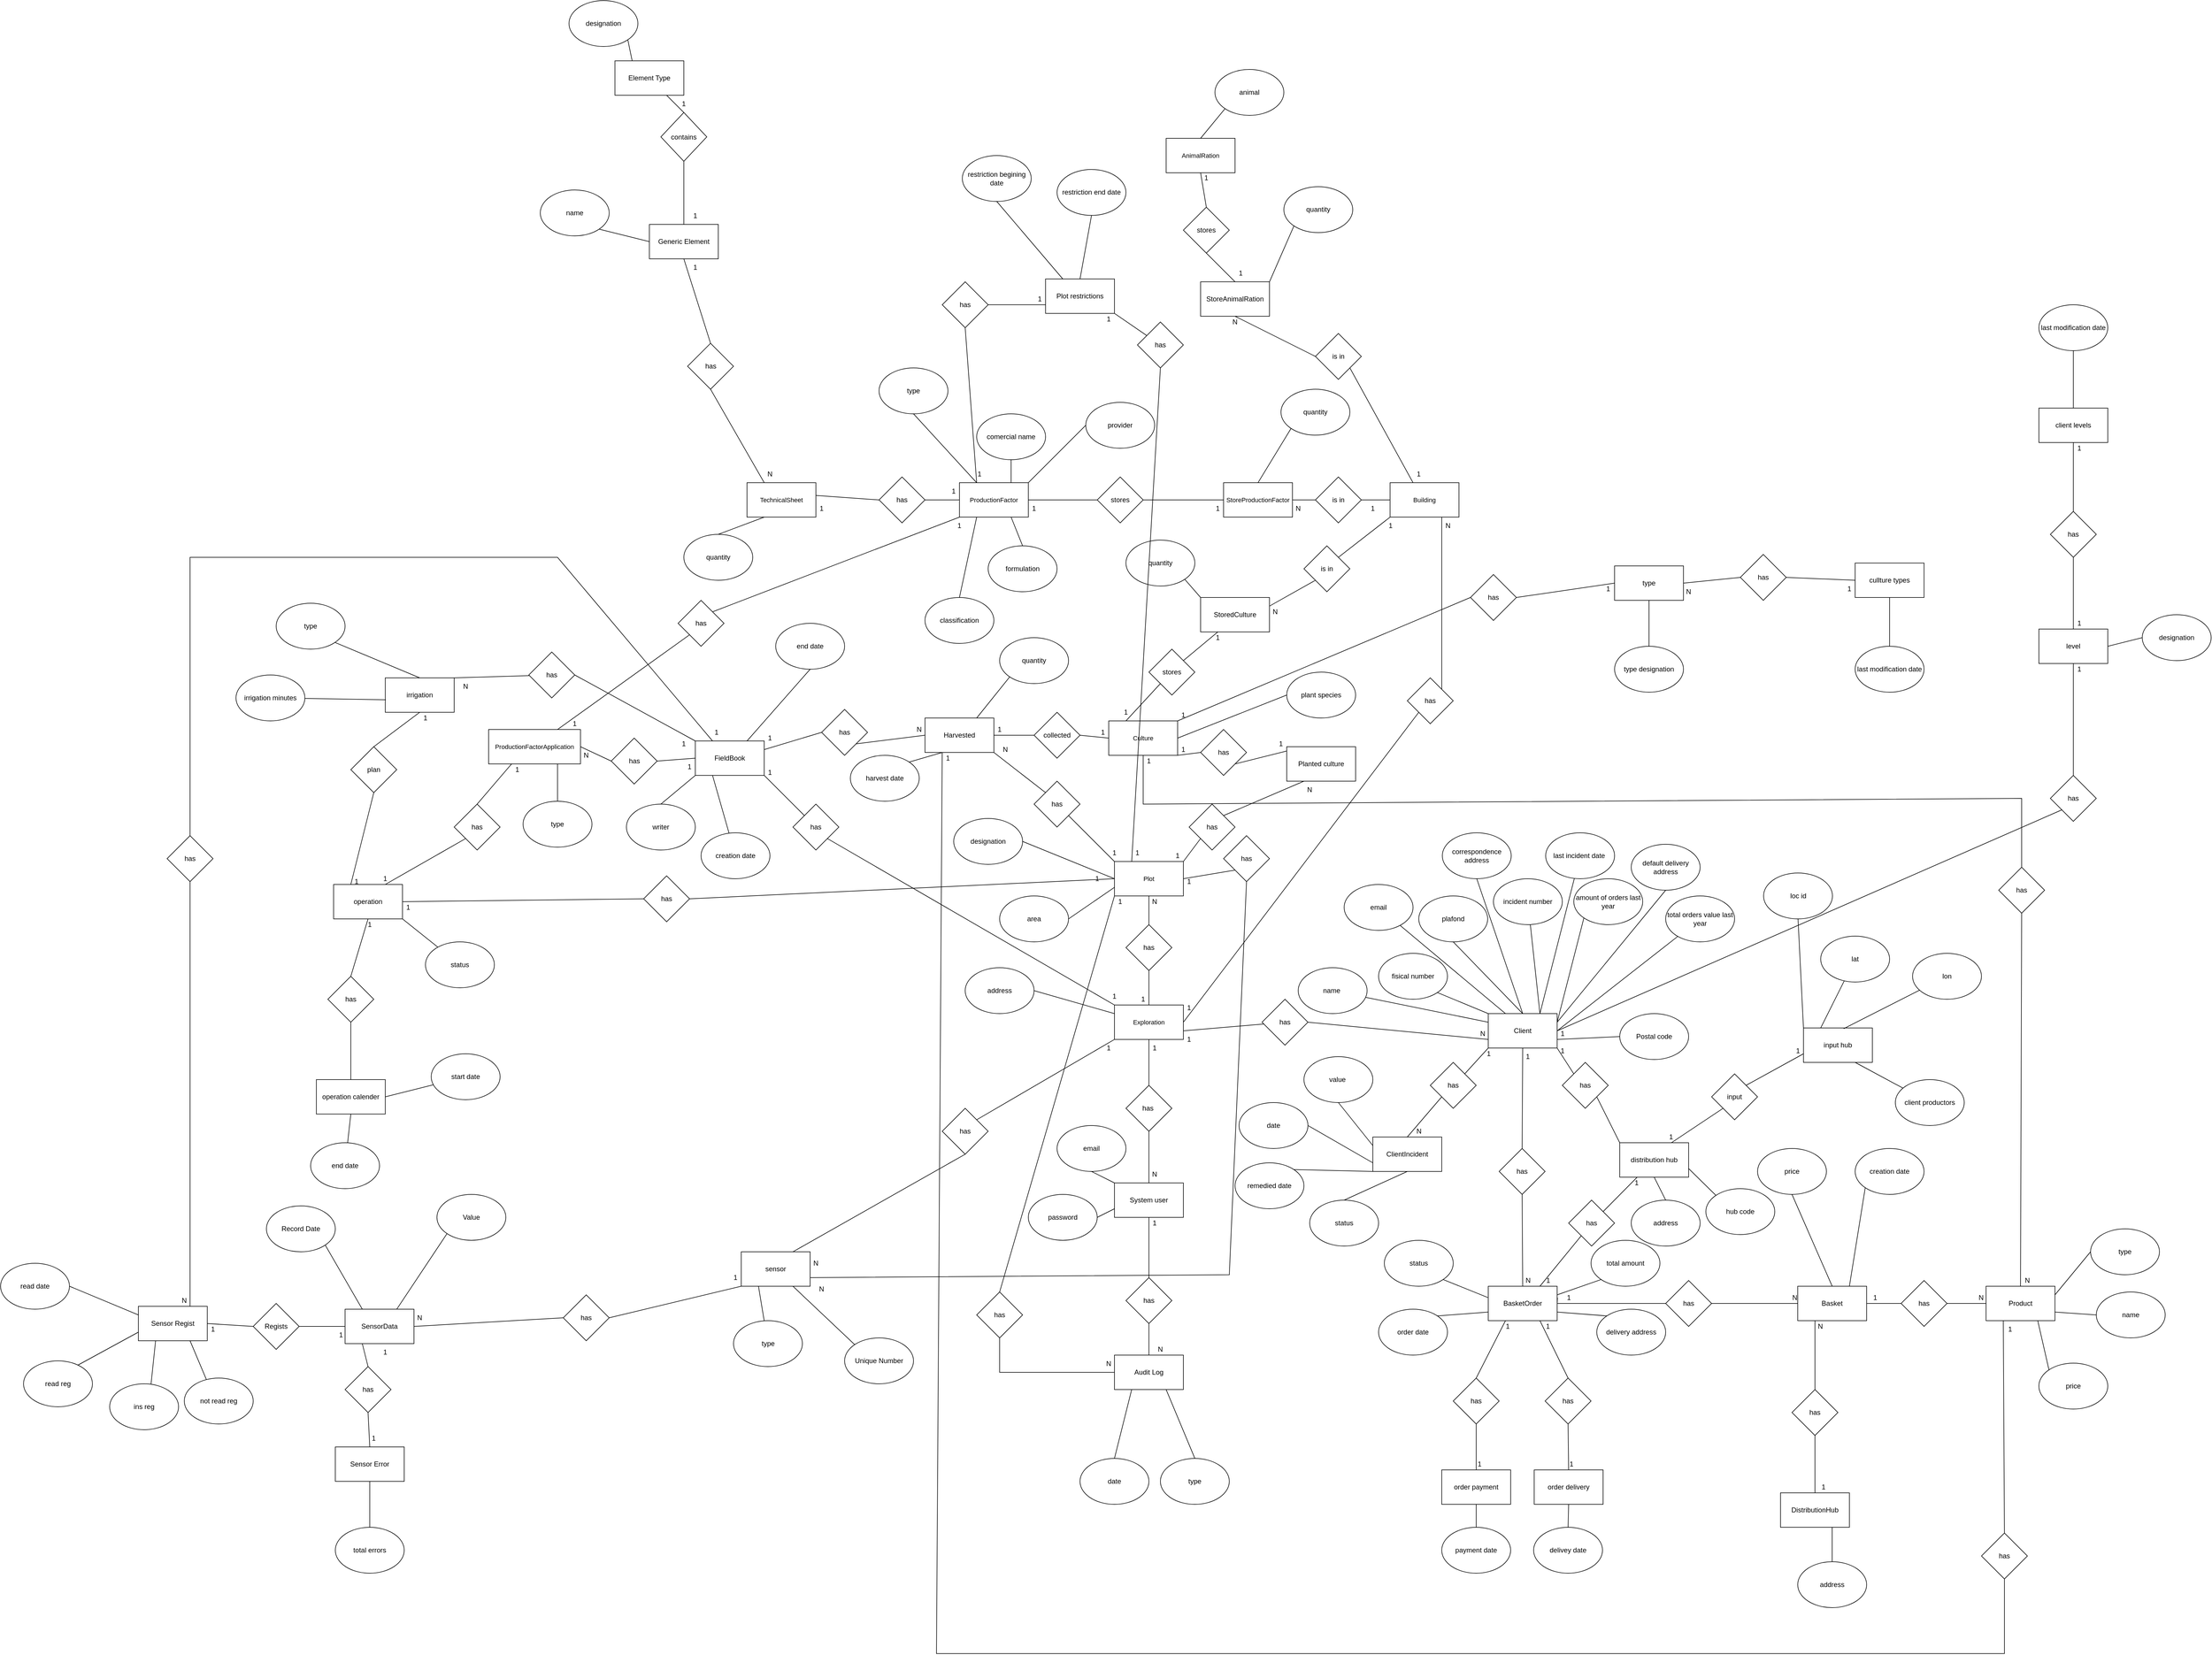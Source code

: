 <mxfile version="20.7.3" type="device"><diagram id="E1WfdwUZ37SIcRIq7v_A" name="Página-1"><mxGraphModel dx="8824" dy="5014" grid="1" gridSize="10" guides="1" tooltips="1" connect="1" arrows="1" fold="1" page="1" pageScale="1" pageWidth="827" pageHeight="1169" math="0" shadow="0"><root><mxCell id="0"/><mxCell id="1" parent="0"/><mxCell id="z6sq9E8Zl7n5WDvuOt1v-2" value="Element Type" style="rounded=0;whiteSpace=wrap;html=1;" parent="1" vertex="1"><mxGeometry x="-380" y="-555" width="120" height="60" as="geometry"/></mxCell><mxCell id="z6sq9E8Zl7n5WDvuOt1v-3" value="&lt;span style=&quot;font-family: sans-serif; font-size: 11px; text-align: start;&quot;&gt;TechnicalSheet&lt;/span&gt;" style="rounded=0;whiteSpace=wrap;html=1;" parent="1" vertex="1"><mxGeometry x="-150" y="180" width="120" height="60" as="geometry"/></mxCell><mxCell id="z6sq9E8Zl7n5WDvuOt1v-4" value="&lt;span style=&quot;font-family: sans-serif; font-size: 11px; text-align: start;&quot;&gt;ProductionFactor&lt;/span&gt;" style="rounded=0;whiteSpace=wrap;html=1;" parent="1" vertex="1"><mxGeometry x="220" y="180" width="120" height="60" as="geometry"/></mxCell><mxCell id="z6sq9E8Zl7n5WDvuOt1v-5" value="&lt;span style=&quot;font-family: sans-serif; font-size: 11px; text-align: start;&quot;&gt;AnimalRation&lt;/span&gt;" style="rounded=0;whiteSpace=wrap;html=1;" parent="1" vertex="1"><mxGeometry x="580" y="-420" width="120" height="60" as="geometry"/></mxCell><mxCell id="z6sq9E8Zl7n5WDvuOt1v-6" value="&lt;div style=&quot;text-align: start;&quot;&gt;&lt;span style=&quot;background-color: initial; font-size: 11px;&quot;&gt;&lt;font face=&quot;sans-serif&quot;&gt;StoreProductionFactor&lt;/font&gt;&lt;/span&gt;&lt;/div&gt;" style="rounded=0;whiteSpace=wrap;html=1;" parent="1" vertex="1"><mxGeometry x="680" y="180" width="120" height="60" as="geometry"/></mxCell><mxCell id="z6sq9E8Zl7n5WDvuOt1v-8" value="&lt;span style=&quot;font-family: sans-serif; font-size: 11px; text-align: start;&quot;&gt;Exploration&lt;/span&gt;" style="rounded=0;whiteSpace=wrap;html=1;" parent="1" vertex="1"><mxGeometry x="490" y="1090" width="120" height="60" as="geometry"/></mxCell><mxCell id="z6sq9E8Zl7n5WDvuOt1v-13" value="&lt;span style=&quot;font-family: sans-serif; font-size: 11px; text-align: start;&quot;&gt;Plot&lt;/span&gt;" style="rounded=0;whiteSpace=wrap;html=1;" parent="1" vertex="1"><mxGeometry x="490" y="840" width="120" height="60" as="geometry"/></mxCell><mxCell id="z6sq9E8Zl7n5WDvuOt1v-14" value="&lt;span style=&quot;font-family: sans-serif; font-size: 11px; text-align: start;&quot;&gt;Culture&lt;/span&gt;" style="rounded=0;whiteSpace=wrap;html=1;" parent="1" vertex="1"><mxGeometry x="480" y="595" width="120" height="60" as="geometry"/></mxCell><mxCell id="z6sq9E8Zl7n5WDvuOt1v-15" value="&lt;span style=&quot;font-family: sans-serif; font-size: 11px; text-align: start;&quot;&gt;Building&lt;/span&gt;" style="rounded=0;whiteSpace=wrap;html=1;" parent="1" vertex="1"><mxGeometry x="970" y="180" width="120" height="60" as="geometry"/></mxCell><mxCell id="z6sq9E8Zl7n5WDvuOt1v-38" value="designation" style="ellipse;whiteSpace=wrap;html=1;" parent="1" vertex="1"><mxGeometry x="-460" y="-660" width="120" height="80" as="geometry"/></mxCell><mxCell id="z6sq9E8Zl7n5WDvuOt1v-39" value="quantity" style="ellipse;whiteSpace=wrap;html=1;" parent="1" vertex="1"><mxGeometry x="-260" y="270" width="120" height="80" as="geometry"/></mxCell><mxCell id="z6sq9E8Zl7n5WDvuOt1v-44" value="" style="endArrow=none;html=1;rounded=0;entryX=0.25;entryY=0;entryDx=0;entryDy=0;exitX=1;exitY=1;exitDx=0;exitDy=0;" parent="1" source="z6sq9E8Zl7n5WDvuOt1v-38" target="z6sq9E8Zl7n5WDvuOt1v-2" edge="1"><mxGeometry width="50" height="50" relative="1" as="geometry"><mxPoint x="-690" y="-400" as="sourcePoint"/><mxPoint x="-640" y="-450" as="targetPoint"/></mxGeometry></mxCell><mxCell id="z6sq9E8Zl7n5WDvuOt1v-45" value="" style="endArrow=none;html=1;rounded=0;entryX=0.25;entryY=1;entryDx=0;entryDy=0;exitX=0.5;exitY=0;exitDx=0;exitDy=0;" parent="1" source="z6sq9E8Zl7n5WDvuOt1v-39" target="z6sq9E8Zl7n5WDvuOt1v-3" edge="1"><mxGeometry width="50" height="50" relative="1" as="geometry"><mxPoint x="-600" y="120" as="sourcePoint"/><mxPoint x="-550" y="70" as="targetPoint"/></mxGeometry></mxCell><mxCell id="z6sq9E8Zl7n5WDvuOt1v-46" value="name" style="ellipse;whiteSpace=wrap;html=1;" parent="1" vertex="1"><mxGeometry x="-510" y="-330" width="120" height="80" as="geometry"/></mxCell><mxCell id="z6sq9E8Zl7n5WDvuOt1v-48" value="" style="endArrow=none;html=1;rounded=0;entryX=0;entryY=0.5;entryDx=0;entryDy=0;exitX=1;exitY=1;exitDx=0;exitDy=0;" parent="1" source="z6sq9E8Zl7n5WDvuOt1v-46" target="YWgc7ElskJkQADHZU7L9-1" edge="1"><mxGeometry width="50" height="50" relative="1" as="geometry"><mxPoint x="-350" y="90" as="sourcePoint"/><mxPoint x="60" y="-60" as="targetPoint"/></mxGeometry></mxCell><mxCell id="z6sq9E8Zl7n5WDvuOt1v-50" value="comercial name" style="ellipse;whiteSpace=wrap;html=1;" parent="1" vertex="1"><mxGeometry x="250" y="60" width="120" height="80" as="geometry"/></mxCell><mxCell id="z6sq9E8Zl7n5WDvuOt1v-51" value="formulation" style="ellipse;whiteSpace=wrap;html=1;" parent="1" vertex="1"><mxGeometry x="270" y="290" width="120" height="80" as="geometry"/></mxCell><mxCell id="z6sq9E8Zl7n5WDvuOt1v-53" value="classification" style="ellipse;whiteSpace=wrap;html=1;" parent="1" vertex="1"><mxGeometry x="160" y="380" width="120" height="80" as="geometry"/></mxCell><mxCell id="z6sq9E8Zl7n5WDvuOt1v-54" value="" style="endArrow=none;html=1;rounded=0;entryX=0.25;entryY=1;entryDx=0;entryDy=0;exitX=0.5;exitY=0;exitDx=0;exitDy=0;" parent="1" source="z6sq9E8Zl7n5WDvuOt1v-53" target="z6sq9E8Zl7n5WDvuOt1v-4" edge="1"><mxGeometry width="50" height="50" relative="1" as="geometry"><mxPoint x="10" y="290" as="sourcePoint"/><mxPoint x="60" y="240" as="targetPoint"/></mxGeometry></mxCell><mxCell id="z6sq9E8Zl7n5WDvuOt1v-55" value="" style="endArrow=none;html=1;rounded=0;entryX=0.75;entryY=1;entryDx=0;entryDy=0;exitX=0.5;exitY=0;exitDx=0;exitDy=0;" parent="1" source="z6sq9E8Zl7n5WDvuOt1v-51" target="z6sq9E8Zl7n5WDvuOt1v-4" edge="1"><mxGeometry width="50" height="50" relative="1" as="geometry"><mxPoint x="212.426" y="321.716" as="sourcePoint"/><mxPoint x="260" y="250" as="targetPoint"/></mxGeometry></mxCell><mxCell id="z6sq9E8Zl7n5WDvuOt1v-56" value="" style="endArrow=none;html=1;rounded=0;entryX=0.5;entryY=1;entryDx=0;entryDy=0;exitX=0.75;exitY=0;exitDx=0;exitDy=0;" parent="1" source="z6sq9E8Zl7n5WDvuOt1v-4" target="z6sq9E8Zl7n5WDvuOt1v-50" edge="1"><mxGeometry width="50" height="50" relative="1" as="geometry"><mxPoint x="222.426" y="331.716" as="sourcePoint"/><mxPoint x="270" y="260" as="targetPoint"/></mxGeometry></mxCell><mxCell id="z6sq9E8Zl7n5WDvuOt1v-58" value="quantity" style="ellipse;whiteSpace=wrap;html=1;" parent="1" vertex="1"><mxGeometry x="780" y="17.16" width="120" height="80" as="geometry"/></mxCell><mxCell id="z6sq9E8Zl7n5WDvuOt1v-59" value="" style="endArrow=none;html=1;rounded=0;entryX=0;entryY=1;entryDx=0;entryDy=0;exitX=0.5;exitY=0;exitDx=0;exitDy=0;startArrow=none;" parent="1" source="z6sq9E8Zl7n5WDvuOt1v-6" target="z6sq9E8Zl7n5WDvuOt1v-58" edge="1"><mxGeometry width="50" height="50" relative="1" as="geometry"><mxPoint x="730" y="157.85" as="sourcePoint"/><mxPoint x="760" y="232.16" as="targetPoint"/></mxGeometry></mxCell><mxCell id="z6sq9E8Zl7n5WDvuOt1v-60" value="plant species" style="ellipse;whiteSpace=wrap;html=1;" parent="1" vertex="1"><mxGeometry x="790" y="510" width="120" height="80" as="geometry"/></mxCell><mxCell id="z6sq9E8Zl7n5WDvuOt1v-62" value="" style="endArrow=none;html=1;rounded=0;entryX=1;entryY=0.5;entryDx=0;entryDy=0;exitX=0;exitY=0.5;exitDx=0;exitDy=0;" parent="1" source="z6sq9E8Zl7n5WDvuOt1v-60" target="z6sq9E8Zl7n5WDvuOt1v-14" edge="1"><mxGeometry width="50" height="50" relative="1" as="geometry"><mxPoint x="540" y="680" as="sourcePoint"/><mxPoint x="590" y="630" as="targetPoint"/></mxGeometry></mxCell><mxCell id="z6sq9E8Zl7n5WDvuOt1v-64" value="designation" style="ellipse;whiteSpace=wrap;html=1;" parent="1" vertex="1"><mxGeometry x="210" y="765" width="120" height="80" as="geometry"/></mxCell><mxCell id="z6sq9E8Zl7n5WDvuOt1v-65" value="area" style="ellipse;whiteSpace=wrap;html=1;" parent="1" vertex="1"><mxGeometry x="290" y="900" width="120" height="80" as="geometry"/></mxCell><mxCell id="z6sq9E8Zl7n5WDvuOt1v-66" value="" style="endArrow=none;html=1;rounded=0;entryX=1;entryY=0.5;entryDx=0;entryDy=0;exitX=0;exitY=0.5;exitDx=0;exitDy=0;" parent="1" source="z6sq9E8Zl7n5WDvuOt1v-13" target="z6sq9E8Zl7n5WDvuOt1v-64" edge="1"><mxGeometry width="50" height="50" relative="1" as="geometry"><mxPoint x="540" y="770" as="sourcePoint"/><mxPoint x="590" y="720" as="targetPoint"/></mxGeometry></mxCell><mxCell id="z6sq9E8Zl7n5WDvuOt1v-67" value="" style="endArrow=none;html=1;rounded=0;exitX=1;exitY=0.5;exitDx=0;exitDy=0;entryX=0;entryY=0.75;entryDx=0;entryDy=0;" parent="1" source="z6sq9E8Zl7n5WDvuOt1v-65" target="z6sq9E8Zl7n5WDvuOt1v-13" edge="1"><mxGeometry width="50" height="50" relative="1" as="geometry"><mxPoint x="540" y="770" as="sourcePoint"/><mxPoint x="590" y="720" as="targetPoint"/></mxGeometry></mxCell><mxCell id="z6sq9E8Zl7n5WDvuOt1v-68" value="1" style="text;html=1;strokeColor=none;fillColor=none;align=center;verticalAlign=middle;whiteSpace=wrap;rounded=0;" parent="1" vertex="1"><mxGeometry x="520" y="1070" width="40" height="20" as="geometry"/></mxCell><mxCell id="z6sq9E8Zl7n5WDvuOt1v-69" value="1" style="text;html=1;strokeColor=none;fillColor=none;align=center;verticalAlign=middle;whiteSpace=wrap;rounded=0;" parent="1" vertex="1"><mxGeometry x="590" y="1080" width="60" height="30" as="geometry"/></mxCell><mxCell id="z6sq9E8Zl7n5WDvuOt1v-75" value="N" style="text;html=1;strokeColor=none;fillColor=none;align=center;verticalAlign=middle;whiteSpace=wrap;rounded=0;" parent="1" vertex="1"><mxGeometry x="1041" y="240" width="60" height="30" as="geometry"/></mxCell><mxCell id="z6sq9E8Zl7n5WDvuOt1v-80" value="1" style="text;html=1;strokeColor=none;fillColor=none;align=center;verticalAlign=middle;whiteSpace=wrap;rounded=0;" parent="1" vertex="1"><mxGeometry x="680" y="-200" width="60" height="30" as="geometry"/></mxCell><mxCell id="z6sq9E8Zl7n5WDvuOt1v-81" value="1" style="text;html=1;strokeColor=none;fillColor=none;align=center;verticalAlign=middle;whiteSpace=wrap;rounded=0;" parent="1" vertex="1"><mxGeometry x="910" y="210" width="60" height="30" as="geometry"/></mxCell><mxCell id="z6sq9E8Zl7n5WDvuOt1v-83" value="1" style="text;html=1;strokeColor=none;fillColor=none;align=center;verticalAlign=middle;whiteSpace=wrap;rounded=0;" parent="1" vertex="1"><mxGeometry x="640" y="210" width="60" height="30" as="geometry"/></mxCell><mxCell id="z6sq9E8Zl7n5WDvuOt1v-84" value="1" style="text;html=1;strokeColor=none;fillColor=none;align=center;verticalAlign=middle;whiteSpace=wrap;rounded=0;" parent="1" vertex="1"><mxGeometry x="320" y="210" width="60" height="30" as="geometry"/></mxCell><mxCell id="z6sq9E8Zl7n5WDvuOt1v-85" value="1" style="text;html=1;strokeColor=none;fillColor=none;align=center;verticalAlign=middle;whiteSpace=wrap;rounded=0;" parent="1" vertex="1"><mxGeometry x="-50" y="210" width="60" height="30" as="geometry"/></mxCell><mxCell id="z6sq9E8Zl7n5WDvuOt1v-86" value="1" style="text;html=1;strokeColor=none;fillColor=none;align=center;verticalAlign=middle;whiteSpace=wrap;rounded=0;" parent="1" vertex="1"><mxGeometry x="-270" y="-210" width="60" height="30" as="geometry"/></mxCell><mxCell id="z6sq9E8Zl7n5WDvuOt1v-87" value="1" style="text;html=1;strokeColor=none;fillColor=none;align=center;verticalAlign=middle;whiteSpace=wrap;rounded=0;" parent="1" vertex="1"><mxGeometry x="180" y="180" width="60" height="30" as="geometry"/></mxCell><mxCell id="z6sq9E8Zl7n5WDvuOt1v-89" value="animal" style="ellipse;whiteSpace=wrap;html=1;" parent="1" vertex="1"><mxGeometry x="665" y="-540" width="120" height="80" as="geometry"/></mxCell><mxCell id="z6sq9E8Zl7n5WDvuOt1v-90" value="" style="endArrow=none;html=1;rounded=0;entryX=0;entryY=1;entryDx=0;entryDy=0;exitX=0.5;exitY=0;exitDx=0;exitDy=0;" parent="1" source="z6sq9E8Zl7n5WDvuOt1v-5" target="z6sq9E8Zl7n5WDvuOt1v-89" edge="1"><mxGeometry width="50" height="50" relative="1" as="geometry"><mxPoint x="780" y="130" as="sourcePoint"/><mxPoint x="837.574" y="78.284" as="targetPoint"/></mxGeometry></mxCell><mxCell id="z6sq9E8Zl7n5WDvuOt1v-99" value="N" style="text;html=1;strokeColor=none;fillColor=none;align=center;verticalAlign=middle;whiteSpace=wrap;rounded=0;" parent="1" vertex="1"><mxGeometry x="530" y="895" width="60" height="30" as="geometry"/></mxCell><mxCell id="z6sq9E8Zl7n5WDvuOt1v-100" value="N" style="text;html=1;strokeColor=none;fillColor=none;align=center;verticalAlign=middle;whiteSpace=wrap;rounded=0;" parent="1" vertex="1"><mxGeometry x="780" y="210" width="60" height="30" as="geometry"/></mxCell><mxCell id="z6sq9E8Zl7n5WDvuOt1v-102" value="1" style="text;html=1;strokeColor=none;fillColor=none;align=center;verticalAlign=middle;whiteSpace=wrap;rounded=0;" parent="1" vertex="1"><mxGeometry x="-290" y="-495" width="60" height="30" as="geometry"/></mxCell><mxCell id="z6sq9E8Zl7n5WDvuOt1v-103" value="contains" style="rhombus;whiteSpace=wrap;html=1;" parent="1" vertex="1"><mxGeometry x="-300" y="-465" width="80" height="85" as="geometry"/></mxCell><mxCell id="z6sq9E8Zl7n5WDvuOt1v-108" value="" style="endArrow=none;html=1;rounded=0;entryX=0.75;entryY=1;entryDx=0;entryDy=0;exitX=0.5;exitY=0;exitDx=0;exitDy=0;" parent="1" source="z6sq9E8Zl7n5WDvuOt1v-103" target="z6sq9E8Zl7n5WDvuOt1v-2" edge="1"><mxGeometry width="50" height="50" relative="1" as="geometry"><mxPoint x="-40" y="-380" as="sourcePoint"/><mxPoint x="10" y="-430" as="targetPoint"/></mxGeometry></mxCell><mxCell id="z6sq9E8Zl7n5WDvuOt1v-109" value="has" style="rhombus;whiteSpace=wrap;html=1;" parent="1" vertex="1"><mxGeometry x="80" y="170" width="80" height="80" as="geometry"/></mxCell><mxCell id="z6sq9E8Zl7n5WDvuOt1v-110" value="" style="endArrow=none;html=1;rounded=0;entryX=0;entryY=0.5;entryDx=0;entryDy=0;exitX=1.004;exitY=0.37;exitDx=0;exitDy=0;exitPerimeter=0;" parent="1" source="z6sq9E8Zl7n5WDvuOt1v-3" target="z6sq9E8Zl7n5WDvuOt1v-109" edge="1"><mxGeometry width="50" height="50" relative="1" as="geometry"><mxPoint x="50" y="340" as="sourcePoint"/><mxPoint x="100" y="290" as="targetPoint"/></mxGeometry></mxCell><mxCell id="z6sq9E8Zl7n5WDvuOt1v-111" value="" style="endArrow=none;html=1;rounded=0;entryX=0;entryY=0.5;entryDx=0;entryDy=0;exitX=1;exitY=0.5;exitDx=0;exitDy=0;" parent="1" source="z6sq9E8Zl7n5WDvuOt1v-109" target="z6sq9E8Zl7n5WDvuOt1v-4" edge="1"><mxGeometry width="50" height="50" relative="1" as="geometry"><mxPoint x="140" y="340" as="sourcePoint"/><mxPoint x="190" y="290" as="targetPoint"/></mxGeometry></mxCell><mxCell id="z6sq9E8Zl7n5WDvuOt1v-112" value="stores" style="rhombus;whiteSpace=wrap;html=1;" parent="1" vertex="1"><mxGeometry x="610" y="-300" width="80" height="80" as="geometry"/></mxCell><mxCell id="z6sq9E8Zl7n5WDvuOt1v-113" value="" style="endArrow=none;html=1;rounded=0;entryX=0.5;entryY=1;entryDx=0;entryDy=0;exitX=0.5;exitY=0;exitDx=0;exitDy=0;" parent="1" source="z6sq9E8Zl7n5WDvuOt1v-112" target="z6sq9E8Zl7n5WDvuOt1v-5" edge="1"><mxGeometry width="50" height="50" relative="1" as="geometry"><mxPoint x="670" y="140" as="sourcePoint"/><mxPoint x="720" y="90" as="targetPoint"/></mxGeometry></mxCell><mxCell id="z6sq9E8Zl7n5WDvuOt1v-115" value="has" style="rhombus;whiteSpace=wrap;html=1;" parent="1" vertex="1"><mxGeometry x="1000" y="520" width="80" height="80" as="geometry"/></mxCell><mxCell id="z6sq9E8Zl7n5WDvuOt1v-117" value="" style="endArrow=none;html=1;rounded=0;entryX=1;entryY=0.5;entryDx=0;entryDy=0;exitX=0;exitY=1;exitDx=0;exitDy=0;" parent="1" source="z6sq9E8Zl7n5WDvuOt1v-115" target="z6sq9E8Zl7n5WDvuOt1v-8" edge="1"><mxGeometry width="50" height="50" relative="1" as="geometry"><mxPoint x="760" y="950" as="sourcePoint"/><mxPoint x="530" y="730" as="targetPoint"/></mxGeometry></mxCell><mxCell id="z6sq9E8Zl7n5WDvuOt1v-118" value="" style="endArrow=none;html=1;rounded=0;entryX=1;entryY=0;entryDx=0;entryDy=0;exitX=0.75;exitY=1;exitDx=0;exitDy=0;" parent="1" source="z6sq9E8Zl7n5WDvuOt1v-15" target="z6sq9E8Zl7n5WDvuOt1v-115" edge="1"><mxGeometry width="50" height="50" relative="1" as="geometry"><mxPoint x="670" y="550" as="sourcePoint"/><mxPoint x="720" y="500" as="targetPoint"/></mxGeometry></mxCell><mxCell id="z6sq9E8Zl7n5WDvuOt1v-125" value="has" style="rhombus;whiteSpace=wrap;html=1;" parent="1" vertex="1"><mxGeometry x="510" y="950" width="80" height="80" as="geometry"/></mxCell><mxCell id="z6sq9E8Zl7n5WDvuOt1v-126" value="" style="endArrow=none;html=1;rounded=0;entryX=0.5;entryY=1;entryDx=0;entryDy=0;exitX=0.5;exitY=0;exitDx=0;exitDy=0;" parent="1" source="z6sq9E8Zl7n5WDvuOt1v-125" target="z6sq9E8Zl7n5WDvuOt1v-13" edge="1"><mxGeometry width="50" height="50" relative="1" as="geometry"><mxPoint x="580" y="1000" as="sourcePoint"/><mxPoint x="630" y="950" as="targetPoint"/></mxGeometry></mxCell><mxCell id="z6sq9E8Zl7n5WDvuOt1v-127" value="" style="endArrow=none;html=1;rounded=0;entryX=0.5;entryY=0;entryDx=0;entryDy=0;exitX=0.5;exitY=1;exitDx=0;exitDy=0;" parent="1" source="z6sq9E8Zl7n5WDvuOt1v-125" target="z6sq9E8Zl7n5WDvuOt1v-8" edge="1"><mxGeometry width="50" height="50" relative="1" as="geometry"><mxPoint x="580" y="1000" as="sourcePoint"/><mxPoint x="630" y="950" as="targetPoint"/></mxGeometry></mxCell><mxCell id="z6sq9E8Zl7n5WDvuOt1v-135" value="is in" style="rhombus;whiteSpace=wrap;html=1;" parent="1" vertex="1"><mxGeometry x="840" y="170" width="80" height="80" as="geometry"/></mxCell><mxCell id="z6sq9E8Zl7n5WDvuOt1v-136" value="" style="endArrow=none;html=1;rounded=0;entryX=1;entryY=0.5;entryDx=0;entryDy=0;exitX=0;exitY=0.5;exitDx=0;exitDy=0;" parent="1" source="z6sq9E8Zl7n5WDvuOt1v-135" target="z6sq9E8Zl7n5WDvuOt1v-6" edge="1"><mxGeometry width="50" height="50" relative="1" as="geometry"><mxPoint x="770" y="350" as="sourcePoint"/><mxPoint x="820" y="300" as="targetPoint"/></mxGeometry></mxCell><mxCell id="z6sq9E8Zl7n5WDvuOt1v-137" value="" style="endArrow=none;html=1;rounded=0;entryX=0;entryY=0.5;entryDx=0;entryDy=0;exitX=1;exitY=0.5;exitDx=0;exitDy=0;" parent="1" source="z6sq9E8Zl7n5WDvuOt1v-135" target="z6sq9E8Zl7n5WDvuOt1v-15" edge="1"><mxGeometry width="50" height="50" relative="1" as="geometry"><mxPoint x="770" y="350" as="sourcePoint"/><mxPoint x="950" y="210" as="targetPoint"/></mxGeometry></mxCell><mxCell id="z6sq9E8Zl7n5WDvuOt1v-138" value="stores" style="rhombus;whiteSpace=wrap;html=1;" parent="1" vertex="1"><mxGeometry x="460" y="170" width="80" height="80" as="geometry"/></mxCell><mxCell id="z6sq9E8Zl7n5WDvuOt1v-139" value="" style="endArrow=none;html=1;rounded=0;entryX=0;entryY=0.5;entryDx=0;entryDy=0;exitX=1;exitY=0.5;exitDx=0;exitDy=0;" parent="1" source="z6sq9E8Zl7n5WDvuOt1v-138" target="z6sq9E8Zl7n5WDvuOt1v-6" edge="1"><mxGeometry width="50" height="50" relative="1" as="geometry"><mxPoint x="530" y="300" as="sourcePoint"/><mxPoint x="580" y="250" as="targetPoint"/></mxGeometry></mxCell><mxCell id="z6sq9E8Zl7n5WDvuOt1v-140" value="" style="endArrow=none;html=1;rounded=0;entryX=1;entryY=0.5;entryDx=0;entryDy=0;exitX=0;exitY=0.5;exitDx=0;exitDy=0;" parent="1" source="z6sq9E8Zl7n5WDvuOt1v-138" target="z6sq9E8Zl7n5WDvuOt1v-4" edge="1"><mxGeometry width="50" height="50" relative="1" as="geometry"><mxPoint x="530" y="300" as="sourcePoint"/><mxPoint x="580" y="250" as="targetPoint"/></mxGeometry></mxCell><mxCell id="dWEw4Uc59rsZoD98Kj7I-1" value="StoreAnimalRation" style="rounded=0;whiteSpace=wrap;html=1;" parent="1" vertex="1"><mxGeometry x="640" y="-170" width="120" height="60" as="geometry"/></mxCell><mxCell id="dWEw4Uc59rsZoD98Kj7I-2" value="" style="endArrow=none;html=1;rounded=0;entryX=0.5;entryY=1;entryDx=0;entryDy=0;exitX=0.5;exitY=0;exitDx=0;exitDy=0;" parent="1" source="dWEw4Uc59rsZoD98Kj7I-1" target="z6sq9E8Zl7n5WDvuOt1v-112" edge="1"><mxGeometry width="50" height="50" relative="1" as="geometry"><mxPoint x="240" y="-120" as="sourcePoint"/><mxPoint x="290" y="-170" as="targetPoint"/></mxGeometry></mxCell><mxCell id="dWEw4Uc59rsZoD98Kj7I-3" value="" style="endArrow=none;html=1;rounded=0;entryX=0.5;entryY=1;entryDx=0;entryDy=0;exitX=0;exitY=0.5;exitDx=0;exitDy=0;" parent="1" source="dWEw4Uc59rsZoD98Kj7I-5" target="dWEw4Uc59rsZoD98Kj7I-1" edge="1"><mxGeometry width="50" height="50" relative="1" as="geometry"><mxPoint x="770" y="-40" as="sourcePoint"/><mxPoint x="1000" y="170" as="targetPoint"/></mxGeometry></mxCell><mxCell id="dWEw4Uc59rsZoD98Kj7I-5" value="is in" style="rhombus;whiteSpace=wrap;html=1;" parent="1" vertex="1"><mxGeometry x="840" y="-80" width="80" height="80" as="geometry"/></mxCell><mxCell id="dWEw4Uc59rsZoD98Kj7I-7" value="" style="endArrow=none;html=1;rounded=0;entryX=0.5;entryY=0;entryDx=0;entryDy=0;exitX=1;exitY=1;exitDx=0;exitDy=0;" parent="1" source="dWEw4Uc59rsZoD98Kj7I-5" edge="1"><mxGeometry width="50" height="50" relative="1" as="geometry"><mxPoint x="240" y="-120" as="sourcePoint"/><mxPoint x="1010" y="180" as="targetPoint"/></mxGeometry></mxCell><mxCell id="dWEw4Uc59rsZoD98Kj7I-10" value="quantity" style="ellipse;whiteSpace=wrap;html=1;" parent="1" vertex="1"><mxGeometry x="785" y="-335.69" width="120" height="80" as="geometry"/></mxCell><mxCell id="dWEw4Uc59rsZoD98Kj7I-11" value="" style="endArrow=none;html=1;rounded=0;entryX=0;entryY=1;entryDx=0;entryDy=0;exitX=1;exitY=0;exitDx=0;exitDy=0;startArrow=none;" parent="1" source="dWEw4Uc59rsZoD98Kj7I-1" target="dWEw4Uc59rsZoD98Kj7I-10" edge="1"><mxGeometry width="50" height="50" relative="1" as="geometry"><mxPoint x="745" y="-172.85" as="sourcePoint"/><mxPoint x="765" y="-120.69" as="targetPoint"/></mxGeometry></mxCell><mxCell id="dWEw4Uc59rsZoD98Kj7I-13" value="" style="endArrow=none;html=1;rounded=0;exitX=0.25;exitY=0;exitDx=0;exitDy=0;entryX=0;entryY=1;entryDx=0;entryDy=0;" parent="1" source="z6sq9E8Zl7n5WDvuOt1v-14" target="dWEw4Uc59rsZoD98Kj7I-19" edge="1"><mxGeometry width="50" height="50" relative="1" as="geometry"><mxPoint x="550" y="560" as="sourcePoint"/><mxPoint x="630" y="500" as="targetPoint"/></mxGeometry></mxCell><mxCell id="dWEw4Uc59rsZoD98Kj7I-14" value="is in" style="rhombus;whiteSpace=wrap;html=1;" parent="1" vertex="1"><mxGeometry x="820" y="290" width="80" height="80" as="geometry"/></mxCell><mxCell id="dWEw4Uc59rsZoD98Kj7I-19" value="stores" style="rhombus;whiteSpace=wrap;html=1;" parent="1" vertex="1"><mxGeometry x="550" y="470" width="80" height="80" as="geometry"/></mxCell><mxCell id="dWEw4Uc59rsZoD98Kj7I-20" value="StoredCulture" style="rounded=0;whiteSpace=wrap;html=1;" parent="1" vertex="1"><mxGeometry x="640" y="380" width="120" height="60" as="geometry"/></mxCell><mxCell id="dWEw4Uc59rsZoD98Kj7I-24" value="" style="endArrow=none;html=1;rounded=0;exitX=1;exitY=0;exitDx=0;exitDy=0;entryX=0.25;entryY=1;entryDx=0;entryDy=0;" parent="1" source="dWEw4Uc59rsZoD98Kj7I-19" target="dWEw4Uc59rsZoD98Kj7I-20" edge="1"><mxGeometry width="50" height="50" relative="1" as="geometry"><mxPoint x="850" y="400" as="sourcePoint"/><mxPoint x="900" y="350" as="targetPoint"/></mxGeometry></mxCell><mxCell id="dWEw4Uc59rsZoD98Kj7I-25" value="" style="endArrow=none;html=1;rounded=0;exitX=1;exitY=0.25;exitDx=0;exitDy=0;entryX=0;entryY=1;entryDx=0;entryDy=0;" parent="1" source="dWEw4Uc59rsZoD98Kj7I-20" target="dWEw4Uc59rsZoD98Kj7I-14" edge="1"><mxGeometry width="50" height="50" relative="1" as="geometry"><mxPoint x="850" y="400" as="sourcePoint"/><mxPoint x="900" y="350" as="targetPoint"/></mxGeometry></mxCell><mxCell id="dWEw4Uc59rsZoD98Kj7I-26" value="" style="endArrow=none;html=1;rounded=0;exitX=1;exitY=0;exitDx=0;exitDy=0;entryX=0;entryY=1;entryDx=0;entryDy=0;" parent="1" source="dWEw4Uc59rsZoD98Kj7I-14" target="z6sq9E8Zl7n5WDvuOt1v-15" edge="1"><mxGeometry width="50" height="50" relative="1" as="geometry"><mxPoint x="850" y="400" as="sourcePoint"/><mxPoint x="980" y="240" as="targetPoint"/></mxGeometry></mxCell><mxCell id="dWEw4Uc59rsZoD98Kj7I-27" value="quantity" style="ellipse;whiteSpace=wrap;html=1;" parent="1" vertex="1"><mxGeometry x="510" y="280" width="120" height="80" as="geometry"/></mxCell><mxCell id="dWEw4Uc59rsZoD98Kj7I-28" value="" style="endArrow=none;html=1;rounded=0;entryX=1;entryY=1;entryDx=0;entryDy=0;exitX=0;exitY=0;exitDx=0;exitDy=0;startArrow=none;" parent="1" source="dWEw4Uc59rsZoD98Kj7I-20" target="dWEw4Uc59rsZoD98Kj7I-27" edge="1"><mxGeometry width="50" height="50" relative="1" as="geometry"><mxPoint x="690" y="382.84" as="sourcePoint"/><mxPoint x="710" y="435" as="targetPoint"/></mxGeometry></mxCell><mxCell id="dWEw4Uc59rsZoD98Kj7I-31" value="1" style="text;html=1;strokeColor=none;fillColor=none;align=center;verticalAlign=middle;whiteSpace=wrap;rounded=0;" parent="1" vertex="1"><mxGeometry x="620" y="-365.69" width="60" height="30" as="geometry"/></mxCell><mxCell id="dWEw4Uc59rsZoD98Kj7I-32" value="1" style="text;html=1;strokeColor=none;fillColor=none;align=center;verticalAlign=middle;whiteSpace=wrap;rounded=0;" parent="1" vertex="1"><mxGeometry x="990" y="150" width="60" height="30" as="geometry"/></mxCell><mxCell id="dWEw4Uc59rsZoD98Kj7I-33" value="N" style="text;html=1;strokeColor=none;fillColor=none;align=center;verticalAlign=middle;whiteSpace=wrap;rounded=0;" parent="1" vertex="1"><mxGeometry x="670" y="-115" width="60" height="30" as="geometry"/></mxCell><mxCell id="dWEw4Uc59rsZoD98Kj7I-34" value="1" style="text;html=1;strokeColor=none;fillColor=none;align=center;verticalAlign=middle;whiteSpace=wrap;rounded=0;" parent="1" vertex="1"><mxGeometry x="640" y="435" width="60" height="30" as="geometry"/></mxCell><mxCell id="dWEw4Uc59rsZoD98Kj7I-35" value="1" style="text;html=1;strokeColor=none;fillColor=none;align=center;verticalAlign=middle;whiteSpace=wrap;rounded=0;" parent="1" vertex="1"><mxGeometry x="480" y="565" width="60" height="30" as="geometry"/></mxCell><mxCell id="dWEw4Uc59rsZoD98Kj7I-36" value="N" style="text;html=1;strokeColor=none;fillColor=none;align=center;verticalAlign=middle;whiteSpace=wrap;rounded=0;" parent="1" vertex="1"><mxGeometry x="740" y="390" width="60" height="30" as="geometry"/></mxCell><mxCell id="dWEw4Uc59rsZoD98Kj7I-37" value="1" style="text;html=1;strokeColor=none;fillColor=none;align=center;verticalAlign=middle;whiteSpace=wrap;rounded=0;" parent="1" vertex="1"><mxGeometry x="940.5" y="240" width="60" height="30" as="geometry"/></mxCell><mxCell id="dWEw4Uc59rsZoD98Kj7I-41" value="" style="endArrow=none;html=1;rounded=0;entryX=0;entryY=0.25;entryDx=0;entryDy=0;exitX=1;exitY=0.5;exitDx=0;exitDy=0;" parent="1" source="dWEw4Uc59rsZoD98Kj7I-42" target="z6sq9E8Zl7n5WDvuOt1v-8" edge="1"><mxGeometry width="50" height="50" relative="1" as="geometry"><mxPoint x="315.833" y="1130" as="sourcePoint"/><mxPoint x="1030" y="1070" as="targetPoint"/></mxGeometry></mxCell><mxCell id="dWEw4Uc59rsZoD98Kj7I-42" value="address" style="ellipse;whiteSpace=wrap;html=1;" parent="1" vertex="1"><mxGeometry x="230" y="1025" width="120" height="80" as="geometry"/></mxCell><mxCell id="dWEw4Uc59rsZoD98Kj7I-58" value="1" style="text;html=1;strokeColor=none;fillColor=none;align=center;verticalAlign=middle;whiteSpace=wrap;rounded=0;" parent="1" vertex="1"><mxGeometry x="450" y="1150" width="60" height="30" as="geometry"/></mxCell><mxCell id="dWEw4Uc59rsZoD98Kj7I-63" value="1" style="text;html=1;strokeColor=none;fillColor=none;align=center;verticalAlign=middle;whiteSpace=wrap;rounded=0;" parent="1" vertex="1"><mxGeometry x="590" y="1135" width="60" height="30" as="geometry"/></mxCell><mxCell id="dWEw4Uc59rsZoD98Kj7I-64" value="Client" style="rounded=0;whiteSpace=wrap;html=1;" parent="1" vertex="1"><mxGeometry x="1141" y="1105" width="120" height="60" as="geometry"/></mxCell><mxCell id="dWEw4Uc59rsZoD98Kj7I-65" value="" style="endArrow=none;html=1;rounded=0;entryX=0.5;entryY=0;entryDx=0;entryDy=0;exitX=0.5;exitY=1;exitDx=0;exitDy=0;" parent="1" source="dWEw4Uc59rsZoD98Kj7I-78" target="dWEw4Uc59rsZoD98Kj7I-64" edge="1"><mxGeometry width="50" height="50" relative="1" as="geometry"><mxPoint x="1130" y="910" as="sourcePoint"/><mxPoint x="1180" y="860" as="targetPoint"/></mxGeometry></mxCell><mxCell id="dWEw4Uc59rsZoD98Kj7I-67" value="" style="endArrow=none;html=1;rounded=0;exitX=0.25;exitY=0;exitDx=0;exitDy=0;" parent="1" source="dWEw4Uc59rsZoD98Kj7I-64" target="dWEw4Uc59rsZoD98Kj7I-77" edge="1"><mxGeometry width="50" height="50" relative="1" as="geometry"><mxPoint x="1150" y="965" as="sourcePoint"/><mxPoint x="1050" y="980" as="targetPoint"/></mxGeometry></mxCell><mxCell id="dWEw4Uc59rsZoD98Kj7I-68" value="" style="endArrow=none;html=1;rounded=0;exitX=0.75;exitY=0;exitDx=0;exitDy=0;" parent="1" source="dWEw4Uc59rsZoD98Kj7I-64" target="dWEw4Uc59rsZoD98Kj7I-80" edge="1"><mxGeometry width="50" height="50" relative="1" as="geometry"><mxPoint x="1280" y="1015" as="sourcePoint"/><mxPoint x="1310" y="930" as="targetPoint"/></mxGeometry></mxCell><mxCell id="dWEw4Uc59rsZoD98Kj7I-69" value="" style="endArrow=none;html=1;rounded=0;exitX=0;exitY=0.25;exitDx=0;exitDy=0;" parent="1" source="dWEw4Uc59rsZoD98Kj7I-64" target="dWEw4Uc59rsZoD98Kj7I-75" edge="1"><mxGeometry width="50" height="50" relative="1" as="geometry"><mxPoint x="1130" y="1040" as="sourcePoint"/><mxPoint x="960" y="1080" as="targetPoint"/></mxGeometry></mxCell><mxCell id="dWEw4Uc59rsZoD98Kj7I-70" value="" style="endArrow=none;html=1;rounded=0;entryX=0;entryY=0;entryDx=0;entryDy=0;exitX=1;exitY=1;exitDx=0;exitDy=0;" parent="1" source="dWEw4Uc59rsZoD98Kj7I-76" target="dWEw4Uc59rsZoD98Kj7I-64" edge="1"><mxGeometry width="50" height="50" relative="1" as="geometry"><mxPoint x="1000" y="1020" as="sourcePoint"/><mxPoint x="1140" y="970" as="targetPoint"/></mxGeometry></mxCell><mxCell id="dWEw4Uc59rsZoD98Kj7I-71" value="" style="endArrow=none;html=1;rounded=0;exitX=1;exitY=0.5;exitDx=0;exitDy=0;" parent="1" source="dWEw4Uc59rsZoD98Kj7I-64" target="dWEw4Uc59rsZoD98Kj7I-82" edge="1"><mxGeometry width="50" height="50" relative="1" as="geometry"><mxPoint x="1410" y="930" as="sourcePoint"/><mxPoint x="1430" y="1040" as="targetPoint"/></mxGeometry></mxCell><mxCell id="dWEw4Uc59rsZoD98Kj7I-72" value="" style="endArrow=none;html=1;rounded=0;entryX=1;entryY=0.25;entryDx=0;entryDy=0;exitX=0;exitY=1;exitDx=0;exitDy=0;" parent="1" source="dWEw4Uc59rsZoD98Kj7I-81" target="dWEw4Uc59rsZoD98Kj7I-64" edge="1"><mxGeometry width="50" height="50" relative="1" as="geometry"><mxPoint x="1400" y="990" as="sourcePoint"/><mxPoint x="1290" y="845" as="targetPoint"/></mxGeometry></mxCell><mxCell id="dWEw4Uc59rsZoD98Kj7I-73" value="" style="endArrow=none;html=1;rounded=0;exitX=0.75;exitY=0;exitDx=0;exitDy=0;" parent="1" source="dWEw4Uc59rsZoD98Kj7I-64" target="dWEw4Uc59rsZoD98Kj7I-79" edge="1"><mxGeometry width="50" height="50" relative="1" as="geometry"><mxPoint x="1240" y="970" as="sourcePoint"/><mxPoint x="1210" y="910" as="targetPoint"/></mxGeometry></mxCell><mxCell id="dWEw4Uc59rsZoD98Kj7I-75" value="name&amp;nbsp;" style="ellipse;whiteSpace=wrap;html=1;" parent="1" vertex="1"><mxGeometry x="810" y="1025" width="120" height="80" as="geometry"/></mxCell><mxCell id="dWEw4Uc59rsZoD98Kj7I-76" value="fisical number" style="ellipse;whiteSpace=wrap;html=1;" parent="1" vertex="1"><mxGeometry x="950" y="1000" width="120" height="80" as="geometry"/></mxCell><mxCell id="dWEw4Uc59rsZoD98Kj7I-77" value="email" style="ellipse;whiteSpace=wrap;html=1;" parent="1" vertex="1"><mxGeometry x="890" y="880" width="120" height="80" as="geometry"/></mxCell><mxCell id="dWEw4Uc59rsZoD98Kj7I-78" value="plafond" style="ellipse;whiteSpace=wrap;html=1;" parent="1" vertex="1"><mxGeometry x="1020" y="900" width="120" height="80" as="geometry"/></mxCell><mxCell id="dWEw4Uc59rsZoD98Kj7I-79" value="incident number" style="ellipse;whiteSpace=wrap;html=1;" parent="1" vertex="1"><mxGeometry x="1150" y="870" width="120" height="80" as="geometry"/></mxCell><mxCell id="dWEw4Uc59rsZoD98Kj7I-80" value="last incident date&amp;nbsp;" style="ellipse;whiteSpace=wrap;html=1;" parent="1" vertex="1"><mxGeometry x="1241" y="790" width="120" height="80" as="geometry"/></mxCell><mxCell id="dWEw4Uc59rsZoD98Kj7I-81" value="&lt;font style=&quot;font-size: 12px;&quot;&gt;amount of orders last year&lt;/font&gt;" style="ellipse;whiteSpace=wrap;html=1;" parent="1" vertex="1"><mxGeometry x="1290" y="870" width="120" height="80" as="geometry"/></mxCell><mxCell id="dWEw4Uc59rsZoD98Kj7I-82" value="total orders value last year" style="ellipse;whiteSpace=wrap;html=1;" parent="1" vertex="1"><mxGeometry x="1450" y="900" width="120" height="80" as="geometry"/></mxCell><mxCell id="dWEw4Uc59rsZoD98Kj7I-84" value="" style="endArrow=none;html=1;rounded=0;exitX=1;exitY=0.75;exitDx=0;exitDy=0;" parent="1" source="z6sq9E8Zl7n5WDvuOt1v-8" target="dWEw4Uc59rsZoD98Kj7I-85" edge="1"><mxGeometry width="50" height="50" relative="1" as="geometry"><mxPoint x="860" y="1050" as="sourcePoint"/><mxPoint x="790" y="1130" as="targetPoint"/></mxGeometry></mxCell><mxCell id="dWEw4Uc59rsZoD98Kj7I-85" value="has" style="rhombus;whiteSpace=wrap;html=1;" parent="1" vertex="1"><mxGeometry x="747" y="1080" width="80" height="80" as="geometry"/></mxCell><mxCell id="dWEw4Uc59rsZoD98Kj7I-86" value="" style="endArrow=none;html=1;rounded=0;exitX=1;exitY=0.5;exitDx=0;exitDy=0;entryX=0;entryY=0.75;entryDx=0;entryDy=0;" parent="1" source="dWEw4Uc59rsZoD98Kj7I-85" target="dWEw4Uc59rsZoD98Kj7I-64" edge="1"><mxGeometry width="50" height="50" relative="1" as="geometry"><mxPoint x="860" y="1050" as="sourcePoint"/><mxPoint x="910" y="1000" as="targetPoint"/></mxGeometry></mxCell><mxCell id="dWEw4Uc59rsZoD98Kj7I-87" value="N" style="text;html=1;strokeColor=none;fillColor=none;align=center;verticalAlign=middle;whiteSpace=wrap;rounded=0;" parent="1" vertex="1"><mxGeometry x="1111.5" y="1130" width="39" height="20" as="geometry"/></mxCell><mxCell id="dWEw4Uc59rsZoD98Kj7I-89" value="" style="endArrow=none;html=1;rounded=0;fontSize=12;entryX=0.5;entryY=1;entryDx=0;entryDy=0;exitX=0.5;exitY=0;exitDx=0;exitDy=0;" parent="1" source="dWEw4Uc59rsZoD98Kj7I-92" target="dWEw4Uc59rsZoD98Kj7I-64" edge="1"><mxGeometry width="50" height="50" relative="1" as="geometry"><mxPoint x="1190" y="1250" as="sourcePoint"/><mxPoint x="1161" y="1210" as="targetPoint"/></mxGeometry></mxCell><mxCell id="dWEw4Uc59rsZoD98Kj7I-90" value="" style="endArrow=none;html=1;rounded=0;fontSize=12;entryX=0;entryY=1;entryDx=0;entryDy=0;exitX=1;exitY=0;exitDx=0;exitDy=0;" parent="1" source="dWEw4Uc59rsZoD98Kj7I-91" target="dWEw4Uc59rsZoD98Kj7I-64" edge="1"><mxGeometry width="50" height="50" relative="1" as="geometry"><mxPoint x="1050" y="1250" as="sourcePoint"/><mxPoint x="1100" y="1200" as="targetPoint"/></mxGeometry></mxCell><mxCell id="dWEw4Uc59rsZoD98Kj7I-91" value="has" style="rhombus;whiteSpace=wrap;html=1;fontSize=12;" parent="1" vertex="1"><mxGeometry x="1040" y="1190" width="80" height="80" as="geometry"/></mxCell><mxCell id="dWEw4Uc59rsZoD98Kj7I-92" value="has" style="rhombus;whiteSpace=wrap;html=1;fontSize=12;" parent="1" vertex="1"><mxGeometry x="1160" y="1340" width="80" height="80" as="geometry"/></mxCell><mxCell id="dWEw4Uc59rsZoD98Kj7I-96" value="" style="endArrow=none;html=1;rounded=0;fontSize=12;entryX=0.5;entryY=1;entryDx=0;entryDy=0;exitX=0.5;exitY=0;exitDx=0;exitDy=0;" parent="1" source="dWEw4Uc59rsZoD98Kj7I-99" target="dWEw4Uc59rsZoD98Kj7I-92" edge="1"><mxGeometry width="50" height="50" relative="1" as="geometry"><mxPoint x="1200" y="1370" as="sourcePoint"/><mxPoint x="1200" y="1260" as="targetPoint"/></mxGeometry></mxCell><mxCell id="dWEw4Uc59rsZoD98Kj7I-97" value="" style="endArrow=none;html=1;rounded=0;fontSize=12;entryX=0;entryY=1;entryDx=0;entryDy=0;exitX=0.5;exitY=0;exitDx=0;exitDy=0;" parent="1" source="dWEw4Uc59rsZoD98Kj7I-98" target="dWEw4Uc59rsZoD98Kj7I-91" edge="1"><mxGeometry width="50" height="50" relative="1" as="geometry"><mxPoint x="960" y="1350" as="sourcePoint"/><mxPoint x="980" y="1300" as="targetPoint"/></mxGeometry></mxCell><mxCell id="dWEw4Uc59rsZoD98Kj7I-98" value="ClientIncident" style="rounded=0;whiteSpace=wrap;html=1;fontSize=12;" parent="1" vertex="1"><mxGeometry x="940" y="1320" width="120" height="60" as="geometry"/></mxCell><mxCell id="dWEw4Uc59rsZoD98Kj7I-99" value="BasketOrder" style="rounded=0;whiteSpace=wrap;html=1;fontSize=12;" parent="1" vertex="1"><mxGeometry x="1141" y="1580" width="120" height="60" as="geometry"/></mxCell><mxCell id="dWEw4Uc59rsZoD98Kj7I-101" value="" style="endArrow=none;html=1;rounded=0;fontSize=12;exitX=1;exitY=0;exitDx=0;exitDy=0;entryX=0;entryY=1;entryDx=0;entryDy=0;" parent="1" source="dWEw4Uc59rsZoD98Kj7I-106" target="dWEw4Uc59rsZoD98Kj7I-98" edge="1"><mxGeometry width="50" height="50" relative="1" as="geometry"><mxPoint x="890" y="1520" as="sourcePoint"/><mxPoint x="960" y="1380" as="targetPoint"/></mxGeometry></mxCell><mxCell id="dWEw4Uc59rsZoD98Kj7I-102" value="" style="endArrow=none;html=1;rounded=0;fontSize=12;entryX=0;entryY=0.75;entryDx=0;entryDy=0;exitX=1;exitY=0.5;exitDx=0;exitDy=0;" parent="1" source="dWEw4Uc59rsZoD98Kj7I-105" target="dWEw4Uc59rsZoD98Kj7I-98" edge="1"><mxGeometry width="50" height="50" relative="1" as="geometry"><mxPoint x="790" y="1420" as="sourcePoint"/><mxPoint x="980" y="1270" as="targetPoint"/></mxGeometry></mxCell><mxCell id="dWEw4Uc59rsZoD98Kj7I-103" value="" style="endArrow=none;html=1;rounded=0;fontSize=12;entryX=0;entryY=0.25;entryDx=0;entryDy=0;exitX=0.5;exitY=1;exitDx=0;exitDy=0;" parent="1" source="dWEw4Uc59rsZoD98Kj7I-104" target="dWEw4Uc59rsZoD98Kj7I-98" edge="1"><mxGeometry width="50" height="50" relative="1" as="geometry"><mxPoint x="810" y="1330" as="sourcePoint"/><mxPoint x="877" y="1380" as="targetPoint"/></mxGeometry></mxCell><mxCell id="dWEw4Uc59rsZoD98Kj7I-104" value="value&amp;nbsp;" style="ellipse;whiteSpace=wrap;html=1;fontSize=12;" parent="1" vertex="1"><mxGeometry x="820" y="1180" width="120" height="80" as="geometry"/></mxCell><mxCell id="dWEw4Uc59rsZoD98Kj7I-105" value="date" style="ellipse;whiteSpace=wrap;html=1;fontSize=12;" parent="1" vertex="1"><mxGeometry x="707" y="1260" width="120" height="80" as="geometry"/></mxCell><mxCell id="dWEw4Uc59rsZoD98Kj7I-106" value="remedied date" style="ellipse;whiteSpace=wrap;html=1;fontSize=12;" parent="1" vertex="1"><mxGeometry x="700" y="1365" width="120" height="80" as="geometry"/></mxCell><mxCell id="dWEw4Uc59rsZoD98Kj7I-113" value="" style="endArrow=none;html=1;rounded=0;fontSize=12;entryX=0.25;entryY=1;entryDx=0;entryDy=0;exitX=0.5;exitY=0;exitDx=0;exitDy=0;" parent="1" source="dWEw4Uc59rsZoD98Kj7I-115" target="dWEw4Uc59rsZoD98Kj7I-99" edge="1"><mxGeometry width="50" height="50" relative="1" as="geometry"><mxPoint x="1110" y="1740" as="sourcePoint"/><mxPoint x="1250" y="1720" as="targetPoint"/></mxGeometry></mxCell><mxCell id="dWEw4Uc59rsZoD98Kj7I-114" value="" style="endArrow=none;html=1;rounded=0;fontSize=12;entryX=0.75;entryY=1;entryDx=0;entryDy=0;exitX=0.5;exitY=0;exitDx=0;exitDy=0;" parent="1" source="dWEw4Uc59rsZoD98Kj7I-116" target="dWEw4Uc59rsZoD98Kj7I-99" edge="1"><mxGeometry width="50" height="50" relative="1" as="geometry"><mxPoint x="1280" y="1740" as="sourcePoint"/><mxPoint x="1250" y="1720" as="targetPoint"/></mxGeometry></mxCell><mxCell id="dWEw4Uc59rsZoD98Kj7I-115" value="has" style="rhombus;whiteSpace=wrap;html=1;fontSize=12;" parent="1" vertex="1"><mxGeometry x="1080" y="1740" width="80" height="80" as="geometry"/></mxCell><mxCell id="dWEw4Uc59rsZoD98Kj7I-116" value="has" style="rhombus;whiteSpace=wrap;html=1;fontSize=12;" parent="1" vertex="1"><mxGeometry x="1240" y="1740" width="80" height="80" as="geometry"/></mxCell><mxCell id="dWEw4Uc59rsZoD98Kj7I-117" value="" style="endArrow=none;html=1;rounded=0;fontSize=12;entryX=0.5;entryY=1;entryDx=0;entryDy=0;exitX=0.5;exitY=0;exitDx=0;exitDy=0;" parent="1" source="dWEw4Uc59rsZoD98Kj7I-120" target="dWEw4Uc59rsZoD98Kj7I-115" edge="1"><mxGeometry width="50" height="50" relative="1" as="geometry"><mxPoint x="1120" y="1900" as="sourcePoint"/><mxPoint x="1250" y="1720" as="targetPoint"/></mxGeometry></mxCell><mxCell id="dWEw4Uc59rsZoD98Kj7I-118" value="" style="endArrow=none;html=1;rounded=0;fontSize=12;entryX=0.5;entryY=1;entryDx=0;entryDy=0;exitX=0.5;exitY=0;exitDx=0;exitDy=0;" parent="1" source="dWEw4Uc59rsZoD98Kj7I-119" target="dWEw4Uc59rsZoD98Kj7I-116" edge="1"><mxGeometry width="50" height="50" relative="1" as="geometry"><mxPoint x="1280" y="1900" as="sourcePoint"/><mxPoint x="1250" y="1720" as="targetPoint"/></mxGeometry></mxCell><mxCell id="dWEw4Uc59rsZoD98Kj7I-119" value="order delivery" style="rounded=0;whiteSpace=wrap;html=1;fontSize=12;" parent="1" vertex="1"><mxGeometry x="1221" y="1900" width="120" height="60" as="geometry"/></mxCell><mxCell id="dWEw4Uc59rsZoD98Kj7I-120" value="order payment" style="rounded=0;whiteSpace=wrap;html=1;fontSize=12;" parent="1" vertex="1"><mxGeometry x="1060" y="1900" width="120" height="60" as="geometry"/></mxCell><mxCell id="dWEw4Uc59rsZoD98Kj7I-121" value="" style="endArrow=none;html=1;rounded=0;fontSize=12;entryX=0.5;entryY=1;entryDx=0;entryDy=0;exitX=0.5;exitY=0;exitDx=0;exitDy=0;" parent="1" source="dWEw4Uc59rsZoD98Kj7I-124" target="dWEw4Uc59rsZoD98Kj7I-120" edge="1"><mxGeometry width="50" height="50" relative="1" as="geometry"><mxPoint x="1120" y="2020" as="sourcePoint"/><mxPoint x="1250" y="1870" as="targetPoint"/></mxGeometry></mxCell><mxCell id="dWEw4Uc59rsZoD98Kj7I-122" value="" style="endArrow=none;html=1;rounded=0;fontSize=12;entryX=0.5;entryY=1;entryDx=0;entryDy=0;exitX=0.5;exitY=0;exitDx=0;exitDy=0;" parent="1" source="dWEw4Uc59rsZoD98Kj7I-123" target="dWEw4Uc59rsZoD98Kj7I-119" edge="1"><mxGeometry width="50" height="50" relative="1" as="geometry"><mxPoint x="1280" y="2010" as="sourcePoint"/><mxPoint x="1250" y="1870" as="targetPoint"/></mxGeometry></mxCell><mxCell id="dWEw4Uc59rsZoD98Kj7I-123" value="delivey date" style="ellipse;whiteSpace=wrap;html=1;fontSize=12;" parent="1" vertex="1"><mxGeometry x="1220" y="2000" width="120" height="80" as="geometry"/></mxCell><mxCell id="dWEw4Uc59rsZoD98Kj7I-124" value="payment date" style="ellipse;whiteSpace=wrap;html=1;fontSize=12;" parent="1" vertex="1"><mxGeometry x="1060" y="2000" width="120" height="80" as="geometry"/></mxCell><mxCell id="dWEw4Uc59rsZoD98Kj7I-125" value="" style="endArrow=none;html=1;rounded=0;fontSize=12;entryX=1;entryY=0.75;entryDx=0;entryDy=0;exitX=0;exitY=0;exitDx=0;exitDy=0;" parent="1" source="dWEw4Uc59rsZoD98Kj7I-133" target="dWEw4Uc59rsZoD98Kj7I-99" edge="1"><mxGeometry width="50" height="50" relative="1" as="geometry"><mxPoint x="1330" y="1640" as="sourcePoint"/><mxPoint x="1250" y="1570" as="targetPoint"/></mxGeometry></mxCell><mxCell id="dWEw4Uc59rsZoD98Kj7I-126" value="" style="endArrow=none;html=1;rounded=0;fontSize=12;entryX=1;entryY=0.25;entryDx=0;entryDy=0;exitX=0;exitY=1;exitDx=0;exitDy=0;" parent="1" source="dWEw4Uc59rsZoD98Kj7I-131" target="dWEw4Uc59rsZoD98Kj7I-99" edge="1"><mxGeometry width="50" height="50" relative="1" as="geometry"><mxPoint x="1330" y="1570" as="sourcePoint"/><mxPoint x="1250" y="1570" as="targetPoint"/></mxGeometry></mxCell><mxCell id="dWEw4Uc59rsZoD98Kj7I-127" value="" style="endArrow=none;html=1;rounded=0;fontSize=12;entryX=-0.006;entryY=0.328;entryDx=0;entryDy=0;entryPerimeter=0;exitX=1;exitY=1;exitDx=0;exitDy=0;" parent="1" source="dWEw4Uc59rsZoD98Kj7I-130" target="dWEw4Uc59rsZoD98Kj7I-99" edge="1"><mxGeometry width="50" height="50" relative="1" as="geometry"><mxPoint x="1080" y="1570" as="sourcePoint"/><mxPoint x="1250" y="1570" as="targetPoint"/></mxGeometry></mxCell><mxCell id="dWEw4Uc59rsZoD98Kj7I-128" value="" style="endArrow=none;html=1;rounded=0;fontSize=12;entryX=0;entryY=0.75;entryDx=0;entryDy=0;exitX=1;exitY=0;exitDx=0;exitDy=0;" parent="1" source="dWEw4Uc59rsZoD98Kj7I-132" target="dWEw4Uc59rsZoD98Kj7I-99" edge="1"><mxGeometry width="50" height="50" relative="1" as="geometry"><mxPoint x="1080" y="1640" as="sourcePoint"/><mxPoint x="1250" y="1570" as="targetPoint"/></mxGeometry></mxCell><mxCell id="dWEw4Uc59rsZoD98Kj7I-130" value="status" style="ellipse;whiteSpace=wrap;html=1;fontSize=12;" parent="1" vertex="1"><mxGeometry x="960" y="1500" width="120" height="80" as="geometry"/></mxCell><mxCell id="dWEw4Uc59rsZoD98Kj7I-131" value="total amount" style="ellipse;whiteSpace=wrap;html=1;fontSize=12;" parent="1" vertex="1"><mxGeometry x="1320" y="1500" width="120" height="80" as="geometry"/></mxCell><mxCell id="dWEw4Uc59rsZoD98Kj7I-132" value="order date" style="ellipse;whiteSpace=wrap;html=1;fontSize=12;" parent="1" vertex="1"><mxGeometry x="950" y="1620" width="120" height="80" as="geometry"/></mxCell><mxCell id="dWEw4Uc59rsZoD98Kj7I-133" value="delivery address" style="ellipse;whiteSpace=wrap;html=1;fontSize=12;" parent="1" vertex="1"><mxGeometry x="1330" y="1620" width="120" height="80" as="geometry"/></mxCell><mxCell id="dWEw4Uc59rsZoD98Kj7I-135" value="1" style="text;html=1;strokeColor=none;fillColor=none;align=center;verticalAlign=middle;whiteSpace=wrap;rounded=0;" parent="1" vertex="1"><mxGeometry x="1111.5" y="1160" width="60" height="30" as="geometry"/></mxCell><mxCell id="dWEw4Uc59rsZoD98Kj7I-136" value="1" style="text;html=1;strokeColor=none;fillColor=none;align=center;verticalAlign=middle;whiteSpace=wrap;rounded=0;" parent="1" vertex="1"><mxGeometry x="1180" y="1165" width="60" height="30" as="geometry"/></mxCell><mxCell id="dWEw4Uc59rsZoD98Kj7I-139" value="1" style="text;html=1;strokeColor=none;fillColor=none;align=center;verticalAlign=middle;whiteSpace=wrap;rounded=0;" parent="1" vertex="1"><mxGeometry x="1150" y="1640" width="50" height="20" as="geometry"/></mxCell><mxCell id="dWEw4Uc59rsZoD98Kj7I-140" value="1" style="text;html=1;strokeColor=none;fillColor=none;align=center;verticalAlign=middle;whiteSpace=wrap;rounded=0;" parent="1" vertex="1"><mxGeometry x="1220" y="1640" width="50" height="20" as="geometry"/></mxCell><mxCell id="dWEw4Uc59rsZoD98Kj7I-141" value="1" style="text;html=1;strokeColor=none;fillColor=none;align=center;verticalAlign=middle;whiteSpace=wrap;rounded=0;" parent="1" vertex="1"><mxGeometry x="1261" y="1880" width="50" height="20" as="geometry"/></mxCell><mxCell id="dWEw4Uc59rsZoD98Kj7I-142" value="1" style="text;html=1;strokeColor=none;fillColor=none;align=center;verticalAlign=middle;whiteSpace=wrap;rounded=0;" parent="1" vertex="1"><mxGeometry x="1101" y="1880" width="50" height="20" as="geometry"/></mxCell><mxCell id="dWEw4Uc59rsZoD98Kj7I-143" value="N" style="text;html=1;strokeColor=none;fillColor=none;align=center;verticalAlign=middle;whiteSpace=wrap;rounded=0;" parent="1" vertex="1"><mxGeometry x="1000.5" y="1300" width="39" height="20" as="geometry"/></mxCell><mxCell id="dWEw4Uc59rsZoD98Kj7I-144" value="N" style="text;html=1;strokeColor=none;fillColor=none;align=center;verticalAlign=middle;whiteSpace=wrap;rounded=0;" parent="1" vertex="1"><mxGeometry x="1190.5" y="1560" width="39" height="20" as="geometry"/></mxCell><mxCell id="C2puef212ZHssBlkkCGr-1" value="" style="endArrow=none;html=1;rounded=0;entryX=0.5;entryY=1;entryDx=0;entryDy=0;exitX=0.5;exitY=0;exitDx=0;exitDy=0;" parent="1" source="C2puef212ZHssBlkkCGr-2" target="dWEw4Uc59rsZoD98Kj7I-98" edge="1"><mxGeometry width="50" height="50" relative="1" as="geometry"><mxPoint x="990" y="1430" as="sourcePoint"/><mxPoint x="1000" y="1330" as="targetPoint"/></mxGeometry></mxCell><mxCell id="C2puef212ZHssBlkkCGr-2" value="status" style="ellipse;whiteSpace=wrap;html=1;" parent="1" vertex="1"><mxGeometry x="830" y="1430" width="120" height="80" as="geometry"/></mxCell><mxCell id="C2puef212ZHssBlkkCGr-5" value="" style="endArrow=none;html=1;rounded=0;entryX=0.5;entryY=0;entryDx=0;entryDy=0;exitX=0.5;exitY=1;exitDx=0;exitDy=0;" parent="1" source="C2puef212ZHssBlkkCGr-8" target="dWEw4Uc59rsZoD98Kj7I-64" edge="1"><mxGeometry width="50" height="50" relative="1" as="geometry"><mxPoint x="1150" y="870" as="sourcePoint"/><mxPoint x="1000" y="1080" as="targetPoint"/></mxGeometry></mxCell><mxCell id="C2puef212ZHssBlkkCGr-8" value="correspondence address" style="ellipse;whiteSpace=wrap;html=1;" parent="1" vertex="1"><mxGeometry x="1061" y="790" width="120" height="80" as="geometry"/></mxCell><mxCell id="C2puef212ZHssBlkkCGr-9" value="" style="endArrow=none;html=1;rounded=0;entryX=1;entryY=0.25;entryDx=0;entryDy=0;exitX=0.5;exitY=1;exitDx=0;exitDy=0;" parent="1" source="C2puef212ZHssBlkkCGr-10" target="dWEw4Uc59rsZoD98Kj7I-64" edge="1"><mxGeometry width="50" height="50" relative="1" as="geometry"><mxPoint x="1460" y="890" as="sourcePoint"/><mxPoint x="1020" y="1070" as="targetPoint"/></mxGeometry></mxCell><mxCell id="C2puef212ZHssBlkkCGr-10" value="default delivery address" style="ellipse;whiteSpace=wrap;html=1;" parent="1" vertex="1"><mxGeometry x="1390" y="810" width="120" height="80" as="geometry"/></mxCell><mxCell id="C2puef212ZHssBlkkCGr-11" value="" style="endArrow=none;html=1;rounded=0;entryX=1;entryY=0.75;entryDx=0;entryDy=0;exitX=0;exitY=0.5;exitDx=0;exitDy=0;" parent="1" source="C2puef212ZHssBlkkCGr-12" target="dWEw4Uc59rsZoD98Kj7I-64" edge="1"><mxGeometry width="50" height="50" relative="1" as="geometry"><mxPoint x="1510" y="1140" as="sourcePoint"/><mxPoint x="1020" y="1060" as="targetPoint"/></mxGeometry></mxCell><mxCell id="C2puef212ZHssBlkkCGr-12" value="Postal code" style="ellipse;whiteSpace=wrap;html=1;" parent="1" vertex="1"><mxGeometry x="1370" y="1105" width="120" height="80" as="geometry"/></mxCell><mxCell id="C2puef212ZHssBlkkCGr-13" value="" style="endArrow=none;html=1;rounded=0;entryX=1;entryY=0.5;entryDx=0;entryDy=0;exitX=0;exitY=0.5;exitDx=0;exitDy=0;startArrow=none;" parent="1" source="C2puef212ZHssBlkkCGr-36" target="dWEw4Uc59rsZoD98Kj7I-99" edge="1"><mxGeometry width="50" height="50" relative="1" as="geometry"><mxPoint x="1510" y="1610" as="sourcePoint"/><mxPoint x="1020" y="1560" as="targetPoint"/></mxGeometry></mxCell><mxCell id="C2puef212ZHssBlkkCGr-16" value="has" style="rhombus;whiteSpace=wrap;html=1;" parent="1" vertex="1"><mxGeometry x="1450" y="1570" width="80" height="80" as="geometry"/></mxCell><mxCell id="C2puef212ZHssBlkkCGr-18" value="" style="endArrow=none;html=1;rounded=0;entryX=1;entryY=0.5;entryDx=0;entryDy=0;exitX=0;exitY=0.5;exitDx=0;exitDy=0;" parent="1" source="C2puef212ZHssBlkkCGr-19" target="C2puef212ZHssBlkkCGr-16" edge="1"><mxGeometry width="50" height="50" relative="1" as="geometry"><mxPoint x="1640" y="1610" as="sourcePoint"/><mxPoint x="1020" y="1810" as="targetPoint"/></mxGeometry></mxCell><mxCell id="C2puef212ZHssBlkkCGr-19" value="Basket" style="rounded=0;whiteSpace=wrap;html=1;" parent="1" vertex="1"><mxGeometry x="1680" y="1580" width="120" height="60" as="geometry"/></mxCell><mxCell id="C2puef212ZHssBlkkCGr-20" value="" style="endArrow=none;html=1;rounded=0;entryX=0.25;entryY=1;entryDx=0;entryDy=0;exitX=0.5;exitY=0;exitDx=0;exitDy=0;" parent="1" source="C2puef212ZHssBlkkCGr-22" target="C2puef212ZHssBlkkCGr-19" edge="1"><mxGeometry width="50" height="50" relative="1" as="geometry"><mxPoint x="1710" y="1750" as="sourcePoint"/><mxPoint x="1410" y="1810" as="targetPoint"/><Array as="points"><mxPoint x="1710" y="1640"/></Array></mxGeometry></mxCell><mxCell id="C2puef212ZHssBlkkCGr-21" value="" style="endArrow=none;html=1;rounded=0;entryX=1;entryY=0.5;entryDx=0;entryDy=0;exitX=0;exitY=0.5;exitDx=0;exitDy=0;" parent="1" source="C2puef212ZHssBlkkCGr-23" target="C2puef212ZHssBlkkCGr-19" edge="1"><mxGeometry width="50" height="50" relative="1" as="geometry"><mxPoint x="1920" y="1610" as="sourcePoint"/><mxPoint x="1410" y="1810" as="targetPoint"/></mxGeometry></mxCell><mxCell id="C2puef212ZHssBlkkCGr-22" value="has" style="rhombus;whiteSpace=wrap;html=1;" parent="1" vertex="1"><mxGeometry x="1670" y="1760" width="80" height="80" as="geometry"/></mxCell><mxCell id="C2puef212ZHssBlkkCGr-23" value="has" style="rhombus;whiteSpace=wrap;html=1;" parent="1" vertex="1"><mxGeometry x="1860" y="1570" width="80" height="80" as="geometry"/></mxCell><mxCell id="C2puef212ZHssBlkkCGr-24" value="" style="endArrow=none;html=1;rounded=0;entryX=1;entryY=0.5;entryDx=0;entryDy=0;exitX=0;exitY=0.5;exitDx=0;exitDy=0;" parent="1" source="C2puef212ZHssBlkkCGr-25" target="C2puef212ZHssBlkkCGr-23" edge="1"><mxGeometry width="50" height="50" relative="1" as="geometry"><mxPoint x="2150" y="1610" as="sourcePoint"/><mxPoint x="1410" y="1810" as="targetPoint"/></mxGeometry></mxCell><mxCell id="C2puef212ZHssBlkkCGr-25" value="Product" style="rounded=0;whiteSpace=wrap;html=1;" parent="1" vertex="1"><mxGeometry x="2008" y="1580" width="120" height="60" as="geometry"/></mxCell><mxCell id="C2puef212ZHssBlkkCGr-26" value="" style="endArrow=none;html=1;rounded=0;entryX=0.75;entryY=1;entryDx=0;entryDy=0;exitX=0;exitY=0;exitDx=0;exitDy=0;" parent="1" source="C2puef212ZHssBlkkCGr-31" target="C2puef212ZHssBlkkCGr-25" edge="1"><mxGeometry width="50" height="50" relative="1" as="geometry"><mxPoint x="2130" y="1720" as="sourcePoint"/><mxPoint x="2100" y="1710" as="targetPoint"/></mxGeometry></mxCell><mxCell id="C2puef212ZHssBlkkCGr-27" value="" style="endArrow=none;html=1;rounded=0;exitX=1;exitY=0.25;exitDx=0;exitDy=0;entryX=0;entryY=0.5;entryDx=0;entryDy=0;" parent="1" source="C2puef212ZHssBlkkCGr-25" target="C2puef212ZHssBlkkCGr-29" edge="1"><mxGeometry width="50" height="50" relative="1" as="geometry"><mxPoint x="1670" y="1860" as="sourcePoint"/><mxPoint x="2240" y="1550" as="targetPoint"/></mxGeometry></mxCell><mxCell id="C2puef212ZHssBlkkCGr-28" value="" style="endArrow=none;html=1;rounded=0;entryX=1;entryY=0.75;entryDx=0;entryDy=0;exitX=0;exitY=0.5;exitDx=0;exitDy=0;" parent="1" source="C2puef212ZHssBlkkCGr-30" target="C2puef212ZHssBlkkCGr-25" edge="1"><mxGeometry width="50" height="50" relative="1" as="geometry"><mxPoint x="2210" y="1625" as="sourcePoint"/><mxPoint x="1720" y="1810" as="targetPoint"/></mxGeometry></mxCell><mxCell id="C2puef212ZHssBlkkCGr-29" value="type" style="ellipse;whiteSpace=wrap;html=1;" parent="1" vertex="1"><mxGeometry x="2190" y="1480" width="120" height="80" as="geometry"/></mxCell><mxCell id="C2puef212ZHssBlkkCGr-30" value="name" style="ellipse;whiteSpace=wrap;html=1;" parent="1" vertex="1"><mxGeometry x="2200" y="1590" width="120" height="80" as="geometry"/></mxCell><mxCell id="C2puef212ZHssBlkkCGr-31" value="price" style="ellipse;whiteSpace=wrap;html=1;" parent="1" vertex="1"><mxGeometry x="2100" y="1714" width="120" height="80" as="geometry"/></mxCell><mxCell id="C2puef212ZHssBlkkCGr-32" value="" style="endArrow=none;html=1;rounded=0;entryX=0.5;entryY=1;entryDx=0;entryDy=0;exitX=0.5;exitY=0;exitDx=0;exitDy=0;" parent="1" source="C2puef212ZHssBlkkCGr-33" target="C2puef212ZHssBlkkCGr-22" edge="1"><mxGeometry width="50" height="50" relative="1" as="geometry"><mxPoint x="1710" y="1920" as="sourcePoint"/><mxPoint x="1720" y="1810" as="targetPoint"/></mxGeometry></mxCell><mxCell id="C2puef212ZHssBlkkCGr-33" value="DistributionHub" style="rounded=0;whiteSpace=wrap;html=1;" parent="1" vertex="1"><mxGeometry x="1650" y="1940" width="120" height="60" as="geometry"/></mxCell><mxCell id="C2puef212ZHssBlkkCGr-34" value="" style="endArrow=none;html=1;rounded=0;entryX=0.75;entryY=1;entryDx=0;entryDy=0;exitX=0.5;exitY=0;exitDx=0;exitDy=0;" parent="1" source="C2puef212ZHssBlkkCGr-35" target="C2puef212ZHssBlkkCGr-33" edge="1"><mxGeometry width="50" height="50" relative="1" as="geometry"><mxPoint x="1780" y="2090" as="sourcePoint"/><mxPoint x="1720" y="1810" as="targetPoint"/></mxGeometry></mxCell><mxCell id="C2puef212ZHssBlkkCGr-35" value="address" style="ellipse;whiteSpace=wrap;html=1;" parent="1" vertex="1"><mxGeometry x="1680" y="2060" width="120" height="80" as="geometry"/></mxCell><mxCell id="C2puef212ZHssBlkkCGr-36" value="1" style="text;html=1;strokeColor=none;fillColor=none;align=center;verticalAlign=middle;whiteSpace=wrap;rounded=0;" parent="1" vertex="1"><mxGeometry x="1261.5" y="1590" width="39" height="20" as="geometry"/></mxCell><mxCell id="C2puef212ZHssBlkkCGr-37" value="" style="endArrow=none;html=1;rounded=0;entryX=1;entryY=0.5;entryDx=0;entryDy=0;exitX=0;exitY=0.5;exitDx=0;exitDy=0;" parent="1" source="C2puef212ZHssBlkkCGr-16" target="dWEw4Uc59rsZoD98Kj7I-99" edge="1"><mxGeometry width="50" height="50" relative="1" as="geometry"><mxPoint x="1450" y="1610" as="sourcePoint"/><mxPoint x="1261" y="1610" as="targetPoint"/></mxGeometry></mxCell><mxCell id="C2puef212ZHssBlkkCGr-38" value="N" style="text;html=1;strokeColor=none;fillColor=none;align=center;verticalAlign=middle;whiteSpace=wrap;rounded=0;" parent="1" vertex="1"><mxGeometry x="1650" y="1590" width="50" height="20" as="geometry"/></mxCell><mxCell id="C2puef212ZHssBlkkCGr-39" value="1" style="text;html=1;strokeColor=none;fillColor=none;align=center;verticalAlign=middle;whiteSpace=wrap;rounded=0;" parent="1" vertex="1"><mxGeometry x="1700" y="1920" width="50" height="20" as="geometry"/></mxCell><mxCell id="C2puef212ZHssBlkkCGr-40" value="1" style="text;html=1;strokeColor=none;fillColor=none;align=center;verticalAlign=middle;whiteSpace=wrap;rounded=0;" parent="1" vertex="1"><mxGeometry x="1790" y="1590" width="50" height="20" as="geometry"/></mxCell><mxCell id="C2puef212ZHssBlkkCGr-42" value="N" style="text;html=1;strokeColor=none;fillColor=none;align=center;verticalAlign=middle;whiteSpace=wrap;rounded=0;" parent="1" vertex="1"><mxGeometry x="1700" y="1640" width="39" height="20" as="geometry"/></mxCell><mxCell id="C2puef212ZHssBlkkCGr-43" value="N" style="text;html=1;strokeColor=none;fillColor=none;align=center;verticalAlign=middle;whiteSpace=wrap;rounded=0;" parent="1" vertex="1"><mxGeometry x="1980" y="1590" width="39" height="20" as="geometry"/></mxCell><mxCell id="C2puef212ZHssBlkkCGr-44" value="" style="endArrow=none;html=1;rounded=0;entryX=0.5;entryY=0;entryDx=0;entryDy=0;exitX=0.5;exitY=1;exitDx=0;exitDy=0;" parent="1" source="C2puef212ZHssBlkkCGr-47" target="C2puef212ZHssBlkkCGr-19" edge="1"><mxGeometry width="50" height="50" relative="1" as="geometry"><mxPoint x="1650" y="1420" as="sourcePoint"/><mxPoint x="1760" y="1310" as="targetPoint"/></mxGeometry></mxCell><mxCell id="C2puef212ZHssBlkkCGr-45" value="" style="endArrow=none;html=1;rounded=0;entryX=0.75;entryY=0;entryDx=0;entryDy=0;exitX=0;exitY=1;exitDx=0;exitDy=0;" parent="1" source="C2puef212ZHssBlkkCGr-46" target="C2puef212ZHssBlkkCGr-19" edge="1"><mxGeometry width="50" height="50" relative="1" as="geometry"><mxPoint x="1810" y="1440" as="sourcePoint"/><mxPoint x="1760" y="1310" as="targetPoint"/></mxGeometry></mxCell><mxCell id="C2puef212ZHssBlkkCGr-46" value="creation date" style="ellipse;whiteSpace=wrap;html=1;" parent="1" vertex="1"><mxGeometry x="1780" y="1340" width="120" height="80" as="geometry"/></mxCell><mxCell id="C2puef212ZHssBlkkCGr-47" value="price" style="ellipse;whiteSpace=wrap;html=1;" parent="1" vertex="1"><mxGeometry x="1610" y="1340" width="120" height="80" as="geometry"/></mxCell><mxCell id="C2puef212ZHssBlkkCGr-55" value="operation" style="rounded=0;whiteSpace=wrap;html=1;" parent="1" vertex="1"><mxGeometry x="-870" y="880" width="120" height="60" as="geometry"/></mxCell><mxCell id="C2puef212ZHssBlkkCGr-69" value="" style="endArrow=none;html=1;rounded=0;entryX=0.5;entryY=1;entryDx=0;entryDy=0;exitX=0.5;exitY=0;exitDx=0;exitDy=0;" parent="1" source="YWgc7ElskJkQADHZU7L9-55" target="C2puef212ZHssBlkkCGr-55" edge="1"><mxGeometry width="50" height="50" relative="1" as="geometry"><mxPoint x="-840" y="1030" as="sourcePoint"/><mxPoint x="-290" y="1310" as="targetPoint"/></mxGeometry></mxCell><mxCell id="C2puef212ZHssBlkkCGr-79" value="" style="endArrow=none;html=1;rounded=0;exitX=0;exitY=0.5;exitDx=0;exitDy=0;entryX=1;entryY=0.5;entryDx=0;entryDy=0;" parent="1" source="z6sq9E8Zl7n5WDvuOt1v-13" target="C2puef212ZHssBlkkCGr-80" edge="1"><mxGeometry width="50" height="50" relative="1" as="geometry"><mxPoint x="-10" y="560" as="sourcePoint"/><mxPoint x="-570" y="720" as="targetPoint"/></mxGeometry></mxCell><mxCell id="C2puef212ZHssBlkkCGr-80" value="has" style="rhombus;whiteSpace=wrap;html=1;" parent="1" vertex="1"><mxGeometry x="-330" y="865" width="80" height="80" as="geometry"/></mxCell><mxCell id="C2puef212ZHssBlkkCGr-82" value="" style="endArrow=none;html=1;rounded=0;entryX=0;entryY=0.5;entryDx=0;entryDy=0;exitX=1;exitY=0.5;exitDx=0;exitDy=0;" parent="1" source="C2puef212ZHssBlkkCGr-55" target="C2puef212ZHssBlkkCGr-80" edge="1"><mxGeometry width="50" height="50" relative="1" as="geometry"><mxPoint x="-630" y="850" as="sourcePoint"/><mxPoint x="-70" y="720" as="targetPoint"/></mxGeometry></mxCell><mxCell id="C2puef212ZHssBlkkCGr-83" value="" style="endArrow=none;html=1;rounded=0;entryX=0.75;entryY=0;entryDx=0;entryDy=0;exitX=0;exitY=1;exitDx=0;exitDy=0;" parent="1" source="C2puef212ZHssBlkkCGr-87" target="C2puef212ZHssBlkkCGr-55" edge="1"><mxGeometry width="50" height="50" relative="1" as="geometry"><mxPoint x="-1040" y="710" as="sourcePoint"/><mxPoint x="-690" y="720" as="targetPoint"/></mxGeometry></mxCell><mxCell id="C2puef212ZHssBlkkCGr-84" value="" style="endArrow=none;html=1;rounded=0;entryX=0.25;entryY=0;entryDx=0;entryDy=0;exitX=0.5;exitY=1;exitDx=0;exitDy=0;" parent="1" source="C2puef212ZHssBlkkCGr-88" target="C2puef212ZHssBlkkCGr-55" edge="1"><mxGeometry width="50" height="50" relative="1" as="geometry"><mxPoint x="-1220" y="680" as="sourcePoint"/><mxPoint x="-690" y="720" as="targetPoint"/></mxGeometry></mxCell><mxCell id="C2puef212ZHssBlkkCGr-85" value="&lt;span style=&quot;font-family: sans-serif; font-size: 11px; text-align: start;&quot;&gt;ProductionFactorApplication&lt;/span&gt;" style="rounded=0;whiteSpace=wrap;html=1;" parent="1" vertex="1"><mxGeometry x="-600" y="610" width="160" height="60" as="geometry"/></mxCell><mxCell id="C2puef212ZHssBlkkCGr-86" value="irrigation" style="rounded=0;whiteSpace=wrap;html=1;" parent="1" vertex="1"><mxGeometry x="-780" y="520" width="120" height="60" as="geometry"/></mxCell><mxCell id="C2puef212ZHssBlkkCGr-87" value="has" style="rhombus;whiteSpace=wrap;html=1;" parent="1" vertex="1"><mxGeometry x="-660" y="740" width="80" height="80" as="geometry"/></mxCell><mxCell id="C2puef212ZHssBlkkCGr-88" value="plan" style="rhombus;whiteSpace=wrap;html=1;" parent="1" vertex="1"><mxGeometry x="-840" y="640" width="80" height="80" as="geometry"/></mxCell><mxCell id="C2puef212ZHssBlkkCGr-89" value="" style="endArrow=none;html=1;rounded=0;entryX=0.25;entryY=1;entryDx=0;entryDy=0;exitX=0.5;exitY=0;exitDx=0;exitDy=0;" parent="1" source="C2puef212ZHssBlkkCGr-87" target="C2puef212ZHssBlkkCGr-85" edge="1"><mxGeometry width="50" height="50" relative="1" as="geometry"><mxPoint x="-740" y="770" as="sourcePoint"/><mxPoint x="-690" y="720" as="targetPoint"/></mxGeometry></mxCell><mxCell id="C2puef212ZHssBlkkCGr-90" value="" style="endArrow=none;html=1;rounded=0;entryX=0.5;entryY=1;entryDx=0;entryDy=0;exitX=0.5;exitY=0;exitDx=0;exitDy=0;" parent="1" source="C2puef212ZHssBlkkCGr-88" target="C2puef212ZHssBlkkCGr-86" edge="1"><mxGeometry width="50" height="50" relative="1" as="geometry"><mxPoint x="-740" y="770" as="sourcePoint"/><mxPoint x="-690" y="720" as="targetPoint"/></mxGeometry></mxCell><mxCell id="C2puef212ZHssBlkkCGr-91" value="" style="endArrow=none;html=1;rounded=0;entryX=0.75;entryY=1;entryDx=0;entryDy=0;exitX=0.5;exitY=0;exitDx=0;exitDy=0;" parent="1" source="C2puef212ZHssBlkkCGr-92" target="C2puef212ZHssBlkkCGr-85" edge="1"><mxGeometry width="50" height="50" relative="1" as="geometry"><mxPoint x="-400" y="750" as="sourcePoint"/><mxPoint x="-690" y="720" as="targetPoint"/></mxGeometry></mxCell><mxCell id="C2puef212ZHssBlkkCGr-92" value="type" style="ellipse;whiteSpace=wrap;html=1;" parent="1" vertex="1"><mxGeometry x="-540" y="735" width="120" height="80" as="geometry"/></mxCell><mxCell id="C2puef212ZHssBlkkCGr-93" value="" style="endArrow=none;html=1;rounded=0;entryX=0.5;entryY=0;entryDx=0;entryDy=0;exitX=1;exitY=1;exitDx=0;exitDy=0;" parent="1" source="C2puef212ZHssBlkkCGr-96" target="C2puef212ZHssBlkkCGr-86" edge="1"><mxGeometry width="50" height="50" relative="1" as="geometry"><mxPoint x="-1200" y="360" as="sourcePoint"/><mxPoint x="-690" y="470" as="targetPoint"/></mxGeometry></mxCell><mxCell id="C2puef212ZHssBlkkCGr-94" value="" style="endArrow=none;html=1;rounded=0;exitX=0.008;exitY=0.638;exitDx=0;exitDy=0;exitPerimeter=0;" parent="1" source="C2puef212ZHssBlkkCGr-86" target="C2puef212ZHssBlkkCGr-95" edge="1"><mxGeometry width="50" height="50" relative="1" as="geometry"><mxPoint x="-1190" y="370" as="sourcePoint"/><mxPoint x="-1330" y="380" as="targetPoint"/></mxGeometry></mxCell><mxCell id="C2puef212ZHssBlkkCGr-95" value="irrigation minutes" style="ellipse;whiteSpace=wrap;html=1;" parent="1" vertex="1"><mxGeometry x="-1040" y="515" width="120" height="80" as="geometry"/></mxCell><mxCell id="C2puef212ZHssBlkkCGr-96" value="type" style="ellipse;whiteSpace=wrap;html=1;" parent="1" vertex="1"><mxGeometry x="-970" y="390" width="120" height="80" as="geometry"/></mxCell><mxCell id="C2puef212ZHssBlkkCGr-97" value="" style="endArrow=none;html=1;rounded=0;exitX=0.75;exitY=0;exitDx=0;exitDy=0;entryX=0;entryY=1;entryDx=0;entryDy=0;" parent="1" source="C2puef212ZHssBlkkCGr-85" target="C2puef212ZHssBlkkCGr-98" edge="1"><mxGeometry width="50" height="50" relative="1" as="geometry"><mxPoint x="-740" y="390" as="sourcePoint"/><mxPoint x="-210" y="420" as="targetPoint"/></mxGeometry></mxCell><mxCell id="C2puef212ZHssBlkkCGr-98" value="has" style="rhombus;whiteSpace=wrap;html=1;" parent="1" vertex="1"><mxGeometry x="-270" y="385" width="80" height="80" as="geometry"/></mxCell><mxCell id="C2puef212ZHssBlkkCGr-99" value="" style="endArrow=none;html=1;rounded=0;entryX=0;entryY=1;entryDx=0;entryDy=0;exitX=1;exitY=0;exitDx=0;exitDy=0;" parent="1" source="C2puef212ZHssBlkkCGr-98" target="z6sq9E8Zl7n5WDvuOt1v-4" edge="1"><mxGeometry width="50" height="50" relative="1" as="geometry"><mxPoint x="220" y="520" as="sourcePoint"/><mxPoint x="270" y="470" as="targetPoint"/></mxGeometry></mxCell><mxCell id="C2puef212ZHssBlkkCGr-100" value="1" style="text;html=1;strokeColor=none;fillColor=none;align=center;verticalAlign=middle;whiteSpace=wrap;rounded=0;" parent="1" vertex="1"><mxGeometry x="440" y="860" width="40" height="20" as="geometry"/></mxCell><mxCell id="C2puef212ZHssBlkkCGr-101" value="1" style="text;html=1;strokeColor=none;fillColor=none;align=center;verticalAlign=middle;whiteSpace=wrap;rounded=0;" parent="1" vertex="1"><mxGeometry x="-760" y="910" width="40" height="20" as="geometry"/></mxCell><mxCell id="C2puef212ZHssBlkkCGr-109" value="1" style="text;html=1;strokeColor=none;fillColor=none;align=center;verticalAlign=middle;whiteSpace=wrap;rounded=0;" parent="1" vertex="1"><mxGeometry x="-850" y="865" width="40" height="20" as="geometry"/></mxCell><mxCell id="C2puef212ZHssBlkkCGr-111" value="1" style="text;html=1;strokeColor=none;fillColor=none;align=center;verticalAlign=middle;whiteSpace=wrap;rounded=0;" parent="1" vertex="1"><mxGeometry x="-800" y="860" width="40" height="20" as="geometry"/></mxCell><mxCell id="C2puef212ZHssBlkkCGr-113" value="1" style="text;html=1;strokeColor=none;fillColor=none;align=center;verticalAlign=middle;whiteSpace=wrap;rounded=0;" parent="1" vertex="1"><mxGeometry x="-570" y="670" width="40" height="20" as="geometry"/></mxCell><mxCell id="C2puef212ZHssBlkkCGr-114" value="1" style="text;html=1;strokeColor=none;fillColor=none;align=center;verticalAlign=middle;whiteSpace=wrap;rounded=0;" parent="1" vertex="1"><mxGeometry x="-730" y="580" width="40" height="20" as="geometry"/></mxCell><mxCell id="C2puef212ZHssBlkkCGr-115" value="" style="endArrow=none;html=1;rounded=0;entryX=0;entryY=0.5;entryDx=0;entryDy=0;exitX=1;exitY=0.5;exitDx=0;exitDy=0;" parent="1" source="C2puef212ZHssBlkkCGr-116" target="z6sq9E8Zl7n5WDvuOt1v-14" edge="1"><mxGeometry width="50" height="50" relative="1" as="geometry"><mxPoint x="420" y="620" as="sourcePoint"/><mxPoint x="430" y="460" as="targetPoint"/></mxGeometry></mxCell><mxCell id="C2puef212ZHssBlkkCGr-116" value="collected" style="rhombus;whiteSpace=wrap;html=1;" parent="1" vertex="1"><mxGeometry x="350" y="580" width="80" height="80" as="geometry"/></mxCell><mxCell id="C2puef212ZHssBlkkCGr-117" value="" style="endArrow=none;html=1;rounded=0;entryX=0;entryY=0.5;entryDx=0;entryDy=0;exitX=1;exitY=0.5;exitDx=0;exitDy=0;" parent="1" source="C2puef212ZHssBlkkCGr-118" target="C2puef212ZHssBlkkCGr-116" edge="1"><mxGeometry width="50" height="50" relative="1" as="geometry"><mxPoint x="280" y="620" as="sourcePoint"/><mxPoint x="430" y="460" as="targetPoint"/></mxGeometry></mxCell><mxCell id="C2puef212ZHssBlkkCGr-118" value="Harvested" style="rounded=0;whiteSpace=wrap;html=1;" parent="1" vertex="1"><mxGeometry x="160" y="590" width="120" height="60" as="geometry"/></mxCell><mxCell id="C2puef212ZHssBlkkCGr-119" value="" style="endArrow=none;html=1;rounded=0;entryX=1;entryY=1;entryDx=0;entryDy=0;exitX=0;exitY=0;exitDx=0;exitDy=0;" parent="1" source="C2puef212ZHssBlkkCGr-120" target="C2puef212ZHssBlkkCGr-118" edge="1"><mxGeometry width="50" height="50" relative="1" as="geometry"><mxPoint x="370" y="730" as="sourcePoint"/><mxPoint x="430" y="770" as="targetPoint"/></mxGeometry></mxCell><mxCell id="C2puef212ZHssBlkkCGr-120" value="has" style="rhombus;whiteSpace=wrap;html=1;" parent="1" vertex="1"><mxGeometry x="350" y="700" width="80" height="80" as="geometry"/></mxCell><mxCell id="C2puef212ZHssBlkkCGr-121" value="" style="endArrow=none;html=1;rounded=0;entryX=1;entryY=1;entryDx=0;entryDy=0;exitX=0;exitY=0;exitDx=0;exitDy=0;" parent="1" source="z6sq9E8Zl7n5WDvuOt1v-13" target="C2puef212ZHssBlkkCGr-120" edge="1"><mxGeometry width="50" height="50" relative="1" as="geometry"><mxPoint x="380" y="820" as="sourcePoint"/><mxPoint x="430" y="770" as="targetPoint"/></mxGeometry></mxCell><mxCell id="C2puef212ZHssBlkkCGr-122" value="" style="endArrow=none;html=1;rounded=0;entryX=1;entryY=0;entryDx=0;entryDy=0;exitX=0;exitY=1;exitDx=0;exitDy=0;" parent="1" source="C2puef212ZHssBlkkCGr-125" target="z6sq9E8Zl7n5WDvuOt1v-13" edge="1"><mxGeometry width="50" height="50" relative="1" as="geometry"><mxPoint x="660" y="820" as="sourcePoint"/><mxPoint x="430" y="770" as="targetPoint"/></mxGeometry></mxCell><mxCell id="C2puef212ZHssBlkkCGr-123" value="" style="endArrow=none;html=1;rounded=0;entryX=1;entryY=1;entryDx=0;entryDy=0;exitX=0;exitY=0.5;exitDx=0;exitDy=0;" parent="1" source="C2puef212ZHssBlkkCGr-124" target="z6sq9E8Zl7n5WDvuOt1v-14" edge="1"><mxGeometry width="50" height="50" relative="1" as="geometry"><mxPoint x="650" y="680" as="sourcePoint"/><mxPoint x="430" y="770" as="targetPoint"/></mxGeometry></mxCell><mxCell id="C2puef212ZHssBlkkCGr-124" value="has" style="rhombus;whiteSpace=wrap;html=1;" parent="1" vertex="1"><mxGeometry x="640" y="610" width="80" height="80" as="geometry"/></mxCell><mxCell id="C2puef212ZHssBlkkCGr-125" value="has" style="rhombus;whiteSpace=wrap;html=1;" parent="1" vertex="1"><mxGeometry x="620" y="740" width="80" height="80" as="geometry"/></mxCell><mxCell id="C2puef212ZHssBlkkCGr-126" value="" style="endArrow=none;html=1;rounded=0;entryX=1;entryY=1;entryDx=0;entryDy=0;exitX=0.25;exitY=0;exitDx=0;exitDy=0;" parent="1" source="C2puef212ZHssBlkkCGr-127" target="C2puef212ZHssBlkkCGr-124" edge="1"><mxGeometry width="50" height="50" relative="1" as="geometry"><mxPoint x="760" y="690" as="sourcePoint"/><mxPoint x="430" y="770" as="targetPoint"/></mxGeometry></mxCell><mxCell id="C2puef212ZHssBlkkCGr-127" value="Planted culture" style="rounded=0;whiteSpace=wrap;html=1;" parent="1" vertex="1"><mxGeometry x="790" y="640" width="120" height="60" as="geometry"/></mxCell><mxCell id="C2puef212ZHssBlkkCGr-128" value="" style="endArrow=none;html=1;rounded=0;entryX=0.25;entryY=1;entryDx=0;entryDy=0;exitX=1;exitY=0;exitDx=0;exitDy=0;" parent="1" source="C2puef212ZHssBlkkCGr-125" target="C2puef212ZHssBlkkCGr-127" edge="1"><mxGeometry width="50" height="50" relative="1" as="geometry"><mxPoint x="830" y="930" as="sourcePoint"/><mxPoint x="880" y="880" as="targetPoint"/></mxGeometry></mxCell><mxCell id="C2puef212ZHssBlkkCGr-129" value="1" style="text;html=1;strokeColor=none;fillColor=none;align=center;verticalAlign=middle;whiteSpace=wrap;rounded=0;" parent="1" vertex="1"><mxGeometry x="580" y="630" width="60" height="30" as="geometry"/></mxCell><mxCell id="C2puef212ZHssBlkkCGr-130" value="1" style="text;html=1;strokeColor=none;fillColor=none;align=center;verticalAlign=middle;whiteSpace=wrap;rounded=0;" parent="1" vertex="1"><mxGeometry x="570" y="815" width="60" height="30" as="geometry"/></mxCell><mxCell id="C2puef212ZHssBlkkCGr-132" value="N" style="text;html=1;strokeColor=none;fillColor=none;align=center;verticalAlign=middle;whiteSpace=wrap;rounded=0;" parent="1" vertex="1"><mxGeometry x="800" y="700" width="60" height="30" as="geometry"/></mxCell><mxCell id="C2puef212ZHssBlkkCGr-134" value="" style="endArrow=none;html=1;rounded=0;entryX=0.25;entryY=1;entryDx=0;entryDy=0;exitX=1;exitY=0;exitDx=0;exitDy=0;" parent="1" source="C2puef212ZHssBlkkCGr-137" target="C2puef212ZHssBlkkCGr-118" edge="1"><mxGeometry width="50" height="50" relative="1" as="geometry"><mxPoint x="120" y="690" as="sourcePoint"/><mxPoint x="190" y="560" as="targetPoint"/></mxGeometry></mxCell><mxCell id="C2puef212ZHssBlkkCGr-135" value="" style="endArrow=none;html=1;rounded=0;entryX=0.75;entryY=0;entryDx=0;entryDy=0;exitX=0;exitY=1;exitDx=0;exitDy=0;" parent="1" source="C2puef212ZHssBlkkCGr-136" target="C2puef212ZHssBlkkCGr-118" edge="1"><mxGeometry width="50" height="50" relative="1" as="geometry"><mxPoint x="120" y="550" as="sourcePoint"/><mxPoint x="190" y="560" as="targetPoint"/></mxGeometry></mxCell><mxCell id="C2puef212ZHssBlkkCGr-136" value="quantity" style="ellipse;whiteSpace=wrap;html=1;" parent="1" vertex="1"><mxGeometry x="290" y="450" width="120" height="80" as="geometry"/></mxCell><mxCell id="C2puef212ZHssBlkkCGr-137" value="harvest date" style="ellipse;whiteSpace=wrap;html=1;" parent="1" vertex="1"><mxGeometry x="30" y="655" width="120" height="80" as="geometry"/></mxCell><mxCell id="C2puef212ZHssBlkkCGr-138" value="1" style="text;html=1;strokeColor=none;fillColor=none;align=center;verticalAlign=middle;whiteSpace=wrap;rounded=0;" parent="1" vertex="1"><mxGeometry x="260" y="595" width="60" height="30" as="geometry"/></mxCell><mxCell id="C2puef212ZHssBlkkCGr-139" value="1" style="text;html=1;strokeColor=none;fillColor=none;align=center;verticalAlign=middle;whiteSpace=wrap;rounded=0;" parent="1" vertex="1"><mxGeometry x="440" y="600" width="60" height="30" as="geometry"/></mxCell><mxCell id="C2puef212ZHssBlkkCGr-140" value="1" style="text;html=1;strokeColor=none;fillColor=none;align=center;verticalAlign=middle;whiteSpace=wrap;rounded=0;" parent="1" vertex="1"><mxGeometry x="460" y="810" width="60" height="30" as="geometry"/></mxCell><mxCell id="C2puef212ZHssBlkkCGr-141" value="N" style="text;html=1;strokeColor=none;fillColor=none;align=center;verticalAlign=middle;whiteSpace=wrap;rounded=0;" parent="1" vertex="1"><mxGeometry x="270" y="630" width="60" height="30" as="geometry"/></mxCell><mxCell id="C2puef212ZHssBlkkCGr-142" value="1" style="text;html=1;strokeColor=none;fillColor=none;align=center;verticalAlign=middle;whiteSpace=wrap;rounded=0;" parent="1" vertex="1"><mxGeometry x="750" y="620" width="60" height="30" as="geometry"/></mxCell><mxCell id="C2puef212ZHssBlkkCGr-143" value="" style="endArrow=none;html=1;rounded=0;entryX=1;entryY=0.5;entryDx=0;entryDy=0;exitX=0;exitY=1;exitDx=0;exitDy=0;" parent="1" source="C2puef212ZHssBlkkCGr-144" target="z6sq9E8Zl7n5WDvuOt1v-13" edge="1"><mxGeometry width="50" height="50" relative="1" as="geometry"><mxPoint x="1110" y="750" as="sourcePoint"/><mxPoint x="620" y="1010" as="targetPoint"/></mxGeometry></mxCell><mxCell id="C2puef212ZHssBlkkCGr-144" value="has" style="rhombus;whiteSpace=wrap;html=1;" parent="1" vertex="1"><mxGeometry x="680" y="795" width="80" height="80" as="geometry"/></mxCell><mxCell id="C2puef212ZHssBlkkCGr-145" value="" style="endArrow=none;html=1;rounded=0;entryX=0.5;entryY=1;entryDx=0;entryDy=0;exitX=1;exitY=0.75;exitDx=0;exitDy=0;" parent="1" source="YWgc7ElskJkQADHZU7L9-11" target="C2puef212ZHssBlkkCGr-144" edge="1"><mxGeometry width="50" height="50" relative="1" as="geometry"><mxPoint x="630" y="1380" as="sourcePoint"/><mxPoint x="620" y="1010" as="targetPoint"/><Array as="points"><mxPoint x="690" y="1560"/></Array></mxGeometry></mxCell><mxCell id="C2puef212ZHssBlkkCGr-157" value="1" style="text;html=1;strokeColor=none;fillColor=none;align=center;verticalAlign=middle;whiteSpace=wrap;rounded=0;" parent="1" vertex="1"><mxGeometry x="590" y="860" width="60" height="30" as="geometry"/></mxCell><mxCell id="C2puef212ZHssBlkkCGr-162" value="N" style="text;html=1;strokeColor=none;fillColor=none;align=center;verticalAlign=middle;whiteSpace=wrap;rounded=0;" parent="1" vertex="1"><mxGeometry x="-50" y="1570" width="60" height="30" as="geometry"/></mxCell><mxCell id="C2puef212ZHssBlkkCGr-163" value="" style="endArrow=none;html=1;rounded=0;exitX=1;exitY=0;exitDx=0;exitDy=0;" parent="1" source="C2puef212ZHssBlkkCGr-86" target="C2puef212ZHssBlkkCGr-164" edge="1"><mxGeometry width="50" height="50" relative="1" as="geometry"><mxPoint x="-550" y="450" as="sourcePoint"/><mxPoint x="-600" y="460" as="targetPoint"/></mxGeometry></mxCell><mxCell id="C2puef212ZHssBlkkCGr-164" value="has" style="rhombus;whiteSpace=wrap;html=1;" parent="1" vertex="1"><mxGeometry x="-530" y="475" width="80" height="80" as="geometry"/></mxCell><mxCell id="C2puef212ZHssBlkkCGr-165" value="" style="endArrow=none;html=1;rounded=0;exitX=1;exitY=0.5;exitDx=0;exitDy=0;entryX=0;entryY=0;entryDx=0;entryDy=0;" parent="1" source="C2puef212ZHssBlkkCGr-164" target="C2puef212ZHssBlkkCGr-179" edge="1"><mxGeometry width="50" height="50" relative="1" as="geometry"><mxPoint x="-550" y="450" as="sourcePoint"/><mxPoint x="-480" y="340" as="targetPoint"/></mxGeometry></mxCell><mxCell id="C2puef212ZHssBlkkCGr-168" value="1" style="text;html=1;strokeColor=none;fillColor=none;align=center;verticalAlign=middle;whiteSpace=wrap;rounded=0;" parent="1" vertex="1"><mxGeometry x="-827" y="940" width="40" height="20" as="geometry"/></mxCell><mxCell id="C2puef212ZHssBlkkCGr-169" value="" style="endArrow=none;html=1;rounded=0;exitX=1;exitY=0.5;exitDx=0;exitDy=0;entryX=0;entryY=0.5;entryDx=0;entryDy=0;" parent="1" source="C2puef212ZHssBlkkCGr-85" target="C2puef212ZHssBlkkCGr-171" edge="1"><mxGeometry width="50" height="50" relative="1" as="geometry"><mxPoint x="-550" y="450" as="sourcePoint"/><mxPoint x="-500" y="510" as="targetPoint"/></mxGeometry></mxCell><mxCell id="C2puef212ZHssBlkkCGr-170" value="" style="endArrow=none;html=1;rounded=0;entryX=0;entryY=0.5;entryDx=0;entryDy=0;exitX=1;exitY=0.5;exitDx=0;exitDy=0;" parent="1" source="C2puef212ZHssBlkkCGr-171" target="C2puef212ZHssBlkkCGr-179" edge="1"><mxGeometry width="50" height="50" relative="1" as="geometry"><mxPoint x="-490" y="440" as="sourcePoint"/><mxPoint x="-500" y="400" as="targetPoint"/></mxGeometry></mxCell><mxCell id="C2puef212ZHssBlkkCGr-171" value="has" style="rhombus;whiteSpace=wrap;html=1;" parent="1" vertex="1"><mxGeometry x="-386.5" y="625" width="80" height="80" as="geometry"/></mxCell><mxCell id="C2puef212ZHssBlkkCGr-176" value="" style="endArrow=none;html=1;rounded=0;entryX=1;entryY=0.25;entryDx=0;entryDy=0;exitX=0;exitY=0.5;exitDx=0;exitDy=0;" parent="1" source="C2puef212ZHssBlkkCGr-177" target="C2puef212ZHssBlkkCGr-179" edge="1"><mxGeometry width="50" height="50" relative="1" as="geometry"><mxPoint x="-30" y="400" as="sourcePoint"/><mxPoint x="-300" y="400" as="targetPoint"/></mxGeometry></mxCell><mxCell id="C2puef212ZHssBlkkCGr-177" value="has" style="rhombus;whiteSpace=wrap;html=1;" parent="1" vertex="1"><mxGeometry x="-20" y="575" width="80" height="80" as="geometry"/></mxCell><mxCell id="C2puef212ZHssBlkkCGr-178" value="" style="endArrow=none;html=1;rounded=0;entryX=1;entryY=1;entryDx=0;entryDy=0;exitX=0;exitY=0.5;exitDx=0;exitDy=0;" parent="1" source="C2puef212ZHssBlkkCGr-118" target="C2puef212ZHssBlkkCGr-177" edge="1"><mxGeometry width="50" height="50" relative="1" as="geometry"><mxPoint x="-350" y="450" as="sourcePoint"/><mxPoint x="-300" y="400" as="targetPoint"/></mxGeometry></mxCell><mxCell id="C2puef212ZHssBlkkCGr-179" value="FieldBook" style="rounded=0;whiteSpace=wrap;html=1;" parent="1" vertex="1"><mxGeometry x="-240" y="630" width="120" height="60" as="geometry"/></mxCell><mxCell id="C2puef212ZHssBlkkCGr-180" value="" style="endArrow=none;html=1;rounded=0;entryX=1;entryY=1;entryDx=0;entryDy=0;exitX=0;exitY=0;exitDx=0;exitDy=0;" parent="1" source="C2puef212ZHssBlkkCGr-181" target="C2puef212ZHssBlkkCGr-179" edge="1"><mxGeometry width="50" height="50" relative="1" as="geometry"><mxPoint x="10" y="810" as="sourcePoint"/><mxPoint x="160" y="710" as="targetPoint"/></mxGeometry></mxCell><mxCell id="C2puef212ZHssBlkkCGr-181" value="has" style="rhombus;whiteSpace=wrap;html=1;" parent="1" vertex="1"><mxGeometry x="-70" y="740" width="80" height="80" as="geometry"/></mxCell><mxCell id="C2puef212ZHssBlkkCGr-182" value="" style="endArrow=none;html=1;rounded=0;entryX=1;entryY=1;entryDx=0;entryDy=0;exitX=0;exitY=0;exitDx=0;exitDy=0;" parent="1" source="z6sq9E8Zl7n5WDvuOt1v-8" target="C2puef212ZHssBlkkCGr-181" edge="1"><mxGeometry width="50" height="50" relative="1" as="geometry"><mxPoint x="110" y="760" as="sourcePoint"/><mxPoint x="160" y="710" as="targetPoint"/></mxGeometry></mxCell><mxCell id="C2puef212ZHssBlkkCGr-183" value="" style="endArrow=none;html=1;rounded=0;entryX=0;entryY=1;entryDx=0;entryDy=0;exitX=1;exitY=0;exitDx=0;exitDy=0;" parent="1" source="C2puef212ZHssBlkkCGr-184" target="z6sq9E8Zl7n5WDvuOt1v-8" edge="1"><mxGeometry width="50" height="50" relative="1" as="geometry"><mxPoint x="80" y="1310" as="sourcePoint"/><mxPoint x="10" y="1240" as="targetPoint"/></mxGeometry></mxCell><mxCell id="C2puef212ZHssBlkkCGr-184" value="has" style="rhombus;whiteSpace=wrap;html=1;" parent="1" vertex="1"><mxGeometry x="190" y="1270" width="80" height="80" as="geometry"/></mxCell><mxCell id="C2puef212ZHssBlkkCGr-221" value="SensorData" style="rounded=0;whiteSpace=wrap;html=1;" parent="1" vertex="1"><mxGeometry x="-850" y="1620" width="120" height="60" as="geometry"/></mxCell><mxCell id="C2puef212ZHssBlkkCGr-223" value="has" style="rhombus;whiteSpace=wrap;html=1;" parent="1" vertex="1"><mxGeometry x="-1160" y="795" width="80" height="80" as="geometry"/></mxCell><mxCell id="C2puef212ZHssBlkkCGr-226" value="" style="endArrow=none;html=1;rounded=0;exitX=0.5;exitY=0;exitDx=0;exitDy=0;entryX=0.25;entryY=0;entryDx=0;entryDy=0;" parent="1" source="C2puef212ZHssBlkkCGr-223" target="C2puef212ZHssBlkkCGr-179" edge="1"><mxGeometry width="50" height="50" relative="1" as="geometry"><mxPoint x="-830" y="550" as="sourcePoint"/><mxPoint x="-390" y="310" as="targetPoint"/><Array as="points"><mxPoint x="-1120" y="310"/><mxPoint x="-480" y="310"/></Array></mxGeometry></mxCell><mxCell id="C2puef212ZHssBlkkCGr-227" value="" style="endArrow=none;html=1;rounded=0;entryX=0.5;entryY=1;entryDx=0;entryDy=0;exitX=0.75;exitY=0;exitDx=0;exitDy=0;" parent="1" source="YWgc7ElskJkQADHZU7L9-27" target="C2puef212ZHssBlkkCGr-223" edge="1"><mxGeometry width="50" height="50" relative="1" as="geometry"><mxPoint x="-1120" y="1740" as="sourcePoint"/><mxPoint x="-780" y="810" as="targetPoint"/><Array as="points"/></mxGeometry></mxCell><mxCell id="C2puef212ZHssBlkkCGr-245" value="1" style="text;html=1;strokeColor=none;fillColor=none;align=center;verticalAlign=middle;whiteSpace=wrap;rounded=0;" parent="1" vertex="1"><mxGeometry x="-233.5" y="600" width="60" height="30" as="geometry"/></mxCell><mxCell id="C2puef212ZHssBlkkCGr-247" value="1" style="text;html=1;strokeColor=none;fillColor=none;align=center;verticalAlign=middle;whiteSpace=wrap;rounded=0;" parent="1" vertex="1"><mxGeometry x="-280" y="660" width="60" height="30" as="geometry"/></mxCell><mxCell id="C2puef212ZHssBlkkCGr-248" value="1" style="text;html=1;strokeColor=none;fillColor=none;align=center;verticalAlign=middle;whiteSpace=wrap;rounded=0;" parent="1" vertex="1"><mxGeometry x="-290" y="620" width="60" height="30" as="geometry"/></mxCell><mxCell id="C2puef212ZHssBlkkCGr-252" value="1" style="text;html=1;strokeColor=none;fillColor=none;align=center;verticalAlign=middle;whiteSpace=wrap;rounded=0;" parent="1" vertex="1"><mxGeometry x="-140" y="670" width="60" height="30" as="geometry"/></mxCell><mxCell id="C2puef212ZHssBlkkCGr-254" value="1" style="text;html=1;strokeColor=none;fillColor=none;align=center;verticalAlign=middle;whiteSpace=wrap;rounded=0;" parent="1" vertex="1"><mxGeometry x="460" y="1060" width="60" height="30" as="geometry"/></mxCell><mxCell id="C2puef212ZHssBlkkCGr-255" value="1" style="text;html=1;strokeColor=none;fillColor=none;align=center;verticalAlign=middle;whiteSpace=wrap;rounded=0;" parent="1" vertex="1"><mxGeometry x="-140" y="610" width="60" height="30" as="geometry"/></mxCell><mxCell id="C2puef212ZHssBlkkCGr-256" value="N" style="text;html=1;strokeColor=none;fillColor=none;align=center;verticalAlign=middle;whiteSpace=wrap;rounded=0;" parent="1" vertex="1"><mxGeometry x="-670" y="520" width="60" height="30" as="geometry"/></mxCell><mxCell id="C2puef212ZHssBlkkCGr-258" value="N" style="text;html=1;strokeColor=none;fillColor=none;align=center;verticalAlign=middle;whiteSpace=wrap;rounded=0;" parent="1" vertex="1"><mxGeometry x="-460" y="640" width="60" height="30" as="geometry"/></mxCell><mxCell id="C2puef212ZHssBlkkCGr-259" value="1" style="text;html=1;strokeColor=none;fillColor=none;align=center;verticalAlign=middle;whiteSpace=wrap;rounded=0;" parent="1" vertex="1"><mxGeometry x="-480" y="585" width="60" height="30" as="geometry"/></mxCell><mxCell id="C2puef212ZHssBlkkCGr-260" value="1" style="text;html=1;strokeColor=none;fillColor=none;align=center;verticalAlign=middle;whiteSpace=wrap;rounded=0;" parent="1" vertex="1"><mxGeometry x="190" y="240" width="60" height="30" as="geometry"/></mxCell><mxCell id="Agq2PsKkT4VNPk7NN7Hr-3" value="" style="endArrow=none;html=1;rounded=0;entryX=1;entryY=0.5;entryDx=0;entryDy=0;exitX=0;exitY=0.5;exitDx=0;exitDy=0;" parent="1" source="YWgc7ElskJkQADHZU7L9-13" target="C2puef212ZHssBlkkCGr-221" edge="1"><mxGeometry width="50" height="50" relative="1" as="geometry"><mxPoint x="-480.0" y="1640" as="sourcePoint"/><mxPoint x="-330" y="1650" as="targetPoint"/></mxGeometry></mxCell><mxCell id="Agq2PsKkT4VNPk7NN7Hr-7" value="N" style="text;html=1;strokeColor=none;fillColor=none;align=center;verticalAlign=middle;whiteSpace=wrap;rounded=0;" parent="1" vertex="1"><mxGeometry x="-750" y="1620" width="60" height="30" as="geometry"/></mxCell><mxCell id="Agq2PsKkT4VNPk7NN7Hr-12" value="1" style="text;html=1;strokeColor=none;fillColor=none;align=center;verticalAlign=middle;whiteSpace=wrap;rounded=0;" parent="1" vertex="1"><mxGeometry x="-810" y="1680" width="60" height="30" as="geometry"/></mxCell><mxCell id="Agq2PsKkT4VNPk7NN7Hr-13" value="1" style="text;html=1;strokeColor=none;fillColor=none;align=center;verticalAlign=middle;whiteSpace=wrap;rounded=0;" parent="1" vertex="1"><mxGeometry x="-887" y="1650" width="60" height="30" as="geometry"/></mxCell><mxCell id="Agq2PsKkT4VNPk7NN7Hr-15" value="N" style="text;html=1;strokeColor=none;fillColor=none;align=center;verticalAlign=middle;whiteSpace=wrap;rounded=0;" parent="1" vertex="1"><mxGeometry x="120" y="595" width="60" height="30" as="geometry"/></mxCell><mxCell id="YWgc7ElskJkQADHZU7L9-1" value="Generic Element" style="rounded=0;whiteSpace=wrap;html=1;" vertex="1" parent="1"><mxGeometry x="-320" y="-270" width="120" height="60" as="geometry"/></mxCell><mxCell id="YWgc7ElskJkQADHZU7L9-2" value="" style="endArrow=none;html=1;rounded=0;entryX=0.5;entryY=1;entryDx=0;entryDy=0;exitX=0.5;exitY=0;exitDx=0;exitDy=0;" edge="1" parent="1" source="YWgc7ElskJkQADHZU7L9-1" target="z6sq9E8Zl7n5WDvuOt1v-103"><mxGeometry width="50" height="50" relative="1" as="geometry"><mxPoint x="-190" y="-230" as="sourcePoint"/><mxPoint x="-140" y="-280" as="targetPoint"/></mxGeometry></mxCell><mxCell id="YWgc7ElskJkQADHZU7L9-3" value="has" style="rhombus;whiteSpace=wrap;html=1;" vertex="1" parent="1"><mxGeometry x="-253.5" y="-62.84" width="80" height="80" as="geometry"/></mxCell><mxCell id="YWgc7ElskJkQADHZU7L9-4" value="" style="endArrow=none;html=1;rounded=0;entryX=0.5;entryY=1;entryDx=0;entryDy=0;exitX=0.5;exitY=0;exitDx=0;exitDy=0;" edge="1" parent="1" source="YWgc7ElskJkQADHZU7L9-3" target="YWgc7ElskJkQADHZU7L9-1"><mxGeometry width="50" height="50" relative="1" as="geometry"><mxPoint x="-220" y="80" as="sourcePoint"/><mxPoint x="-170" y="30" as="targetPoint"/></mxGeometry></mxCell><mxCell id="YWgc7ElskJkQADHZU7L9-5" value="" style="endArrow=none;html=1;rounded=0;entryX=0.5;entryY=1;entryDx=0;entryDy=0;exitX=0.25;exitY=0;exitDx=0;exitDy=0;" edge="1" parent="1" source="z6sq9E8Zl7n5WDvuOt1v-3" target="YWgc7ElskJkQADHZU7L9-3"><mxGeometry width="50" height="50" relative="1" as="geometry"><mxPoint x="-220" y="80" as="sourcePoint"/><mxPoint x="-170" y="30" as="targetPoint"/></mxGeometry></mxCell><mxCell id="YWgc7ElskJkQADHZU7L9-7" value="1" style="text;html=1;strokeColor=none;fillColor=none;align=center;verticalAlign=middle;whiteSpace=wrap;rounded=0;" vertex="1" parent="1"><mxGeometry x="-270" y="-300" width="60" height="30" as="geometry"/></mxCell><mxCell id="YWgc7ElskJkQADHZU7L9-8" value="N" style="text;html=1;strokeColor=none;fillColor=none;align=center;verticalAlign=middle;whiteSpace=wrap;rounded=0;" vertex="1" parent="1"><mxGeometry x="-140" y="150" width="60" height="30" as="geometry"/></mxCell><mxCell id="YWgc7ElskJkQADHZU7L9-11" value="sensor" style="rounded=0;whiteSpace=wrap;html=1;" vertex="1" parent="1"><mxGeometry x="-160" y="1520" width="120" height="60" as="geometry"/></mxCell><mxCell id="YWgc7ElskJkQADHZU7L9-12" value="" style="endArrow=none;html=1;rounded=0;entryX=0.5;entryY=1;entryDx=0;entryDy=0;exitX=0.75;exitY=0;exitDx=0;exitDy=0;" edge="1" parent="1" source="YWgc7ElskJkQADHZU7L9-11" target="C2puef212ZHssBlkkCGr-184"><mxGeometry width="50" height="50" relative="1" as="geometry"><mxPoint x="350" y="1730" as="sourcePoint"/><mxPoint x="400" y="1680" as="targetPoint"/></mxGeometry></mxCell><mxCell id="YWgc7ElskJkQADHZU7L9-13" value="has" style="rhombus;whiteSpace=wrap;html=1;" vertex="1" parent="1"><mxGeometry x="-470" y="1595" width="80" height="80" as="geometry"/></mxCell><mxCell id="YWgc7ElskJkQADHZU7L9-14" value="" style="endArrow=none;html=1;rounded=0;entryX=0;entryY=1;entryDx=0;entryDy=0;exitX=1;exitY=0.5;exitDx=0;exitDy=0;" edge="1" parent="1" source="YWgc7ElskJkQADHZU7L9-13" target="YWgc7ElskJkQADHZU7L9-11"><mxGeometry width="50" height="50" relative="1" as="geometry"><mxPoint x="-290" y="1700" as="sourcePoint"/><mxPoint x="-240" y="1650" as="targetPoint"/></mxGeometry></mxCell><mxCell id="YWgc7ElskJkQADHZU7L9-15" value="N" style="text;html=1;strokeColor=none;fillColor=none;align=center;verticalAlign=middle;whiteSpace=wrap;rounded=0;" vertex="1" parent="1"><mxGeometry x="-60" y="1525" width="60" height="30" as="geometry"/></mxCell><mxCell id="YWgc7ElskJkQADHZU7L9-19" value="" style="endArrow=none;html=1;rounded=0;exitX=0.25;exitY=1;exitDx=0;exitDy=0;" edge="1" parent="1" source="YWgc7ElskJkQADHZU7L9-11" target="YWgc7ElskJkQADHZU7L9-20"><mxGeometry width="50" height="50" relative="1" as="geometry"><mxPoint x="530" y="1220" as="sourcePoint"/><mxPoint x="580" y="1170" as="targetPoint"/></mxGeometry></mxCell><mxCell id="YWgc7ElskJkQADHZU7L9-20" value="type" style="ellipse;whiteSpace=wrap;html=1;" vertex="1" parent="1"><mxGeometry x="-173.5" y="1640" width="120" height="80" as="geometry"/></mxCell><mxCell id="YWgc7ElskJkQADHZU7L9-21" value="Unique Number" style="ellipse;whiteSpace=wrap;html=1;" vertex="1" parent="1"><mxGeometry x="20" y="1670" width="120" height="80" as="geometry"/></mxCell><mxCell id="YWgc7ElskJkQADHZU7L9-22" value="" style="endArrow=none;html=1;rounded=0;entryX=0.75;entryY=1;entryDx=0;entryDy=0;exitX=0;exitY=0;exitDx=0;exitDy=0;" edge="1" parent="1" source="YWgc7ElskJkQADHZU7L9-21" target="YWgc7ElskJkQADHZU7L9-11"><mxGeometry width="50" height="50" relative="1" as="geometry"><mxPoint x="60" y="1710" as="sourcePoint"/><mxPoint x="130" y="1470" as="targetPoint"/></mxGeometry></mxCell><mxCell id="YWgc7ElskJkQADHZU7L9-23" value="" style="endArrow=none;html=1;rounded=0;entryX=0;entryY=0.5;entryDx=0;entryDy=0;exitX=1;exitY=0.5;exitDx=0;exitDy=0;" edge="1" parent="1" source="YWgc7ElskJkQADHZU7L9-30" target="C2puef212ZHssBlkkCGr-221"><mxGeometry width="50" height="50" relative="1" as="geometry"><mxPoint x="-930" y="1650" as="sourcePoint"/><mxPoint x="-850" y="1620" as="targetPoint"/></mxGeometry></mxCell><mxCell id="YWgc7ElskJkQADHZU7L9-24" value="" style="endArrow=none;html=1;rounded=0;entryX=0.25;entryY=1;entryDx=0;entryDy=0;exitX=0.5;exitY=0;exitDx=0;exitDy=0;" edge="1" parent="1" source="YWgc7ElskJkQADHZU7L9-32" target="C2puef212ZHssBlkkCGr-221"><mxGeometry width="50" height="50" relative="1" as="geometry"><mxPoint x="-820" y="1760" as="sourcePoint"/><mxPoint x="-850" y="1620" as="targetPoint"/></mxGeometry></mxCell><mxCell id="YWgc7ElskJkQADHZU7L9-27" value="Sensor Regist" style="rounded=0;whiteSpace=wrap;html=1;" vertex="1" parent="1"><mxGeometry x="-1210" y="1615" width="120" height="60" as="geometry"/></mxCell><mxCell id="YWgc7ElskJkQADHZU7L9-28" value="Sensor Error" style="rounded=0;whiteSpace=wrap;html=1;" vertex="1" parent="1"><mxGeometry x="-867" y="1860" width="120" height="60" as="geometry"/></mxCell><mxCell id="YWgc7ElskJkQADHZU7L9-29" value="" style="endArrow=none;html=1;rounded=0;exitX=1;exitY=0.5;exitDx=0;exitDy=0;entryX=0;entryY=0.5;entryDx=0;entryDy=0;" edge="1" parent="1" source="YWgc7ElskJkQADHZU7L9-27" target="YWgc7ElskJkQADHZU7L9-30"><mxGeometry width="50" height="50" relative="1" as="geometry"><mxPoint x="-900" y="1670" as="sourcePoint"/><mxPoint x="-1040" y="1640" as="targetPoint"/></mxGeometry></mxCell><mxCell id="YWgc7ElskJkQADHZU7L9-30" value="Regists" style="rhombus;whiteSpace=wrap;html=1;" vertex="1" parent="1"><mxGeometry x="-1010" y="1610" width="80" height="80" as="geometry"/></mxCell><mxCell id="YWgc7ElskJkQADHZU7L9-31" value="" style="endArrow=none;html=1;rounded=0;exitX=0.5;exitY=0;exitDx=0;exitDy=0;entryX=0.5;entryY=1;entryDx=0;entryDy=0;" edge="1" parent="1" source="YWgc7ElskJkQADHZU7L9-28" target="YWgc7ElskJkQADHZU7L9-32"><mxGeometry width="50" height="50" relative="1" as="geometry"><mxPoint x="-570" y="1670" as="sourcePoint"/><mxPoint x="-810" y="1800" as="targetPoint"/></mxGeometry></mxCell><mxCell id="YWgc7ElskJkQADHZU7L9-32" value="has" style="rhombus;whiteSpace=wrap;html=1;" vertex="1" parent="1"><mxGeometry x="-850" y="1720" width="80" height="80" as="geometry"/></mxCell><mxCell id="YWgc7ElskJkQADHZU7L9-33" value="N" style="text;html=1;strokeColor=none;fillColor=none;align=center;verticalAlign=middle;whiteSpace=wrap;rounded=0;" vertex="1" parent="1"><mxGeometry x="-1160" y="1590" width="60" height="30" as="geometry"/></mxCell><mxCell id="YWgc7ElskJkQADHZU7L9-34" value="1" style="text;html=1;strokeColor=none;fillColor=none;align=center;verticalAlign=middle;whiteSpace=wrap;rounded=0;" vertex="1" parent="1"><mxGeometry x="-830" y="1830" width="60" height="30" as="geometry"/></mxCell><mxCell id="YWgc7ElskJkQADHZU7L9-35" value="1" style="text;html=1;strokeColor=none;fillColor=none;align=center;verticalAlign=middle;whiteSpace=wrap;rounded=0;" vertex="1" parent="1"><mxGeometry x="-1110" y="1640" width="60" height="30" as="geometry"/></mxCell><mxCell id="YWgc7ElskJkQADHZU7L9-36" value="1" style="text;html=1;strokeColor=none;fillColor=none;align=center;verticalAlign=middle;whiteSpace=wrap;rounded=0;" vertex="1" parent="1"><mxGeometry x="-200" y="1550" width="60" height="30" as="geometry"/></mxCell><mxCell id="YWgc7ElskJkQADHZU7L9-37" value="" style="endArrow=none;html=1;rounded=0;entryX=0.75;entryY=0;entryDx=0;entryDy=0;exitX=0;exitY=1;exitDx=0;exitDy=0;" edge="1" parent="1" source="YWgc7ElskJkQADHZU7L9-44" target="C2puef212ZHssBlkkCGr-221"><mxGeometry width="50" height="50" relative="1" as="geometry"><mxPoint x="-670" y="1510" as="sourcePoint"/><mxPoint x="-650" y="1860" as="targetPoint"/></mxGeometry></mxCell><mxCell id="YWgc7ElskJkQADHZU7L9-39" value="" style="endArrow=none;html=1;rounded=0;entryX=0.5;entryY=1;entryDx=0;entryDy=0;exitX=0.5;exitY=0;exitDx=0;exitDy=0;" edge="1" parent="1" source="YWgc7ElskJkQADHZU7L9-40" target="YWgc7ElskJkQADHZU7L9-28"><mxGeometry width="50" height="50" relative="1" as="geometry"><mxPoint x="-800" y="1990" as="sourcePoint"/><mxPoint x="-650" y="1860" as="targetPoint"/></mxGeometry></mxCell><mxCell id="YWgc7ElskJkQADHZU7L9-40" value="total errors" style="ellipse;whiteSpace=wrap;html=1;" vertex="1" parent="1"><mxGeometry x="-867" y="2000" width="120" height="80" as="geometry"/></mxCell><mxCell id="YWgc7ElskJkQADHZU7L9-43" value="" style="endArrow=none;html=1;rounded=0;entryX=0.25;entryY=0;entryDx=0;entryDy=0;exitX=1;exitY=1;exitDx=0;exitDy=0;" edge="1" parent="1" source="YWgc7ElskJkQADHZU7L9-45" target="C2puef212ZHssBlkkCGr-221"><mxGeometry width="50" height="50" relative="1" as="geometry"><mxPoint x="-880" y="1530" as="sourcePoint"/><mxPoint x="-650" y="1590" as="targetPoint"/></mxGeometry></mxCell><mxCell id="YWgc7ElskJkQADHZU7L9-44" value="Value" style="ellipse;whiteSpace=wrap;html=1;" vertex="1" parent="1"><mxGeometry x="-690" y="1420" width="120" height="80" as="geometry"/></mxCell><mxCell id="YWgc7ElskJkQADHZU7L9-45" value="Record Date" style="ellipse;whiteSpace=wrap;html=1;" vertex="1" parent="1"><mxGeometry x="-987" y="1440" width="120" height="80" as="geometry"/></mxCell><mxCell id="YWgc7ElskJkQADHZU7L9-47" value="" style="endArrow=none;html=1;rounded=0;entryX=0.75;entryY=1;entryDx=0;entryDy=0;" edge="1" parent="1" target="YWgc7ElskJkQADHZU7L9-27"><mxGeometry width="50" height="50" relative="1" as="geometry"><mxPoint x="-1080" y="1770" as="sourcePoint"/><mxPoint x="-940" y="1590" as="targetPoint"/></mxGeometry></mxCell><mxCell id="YWgc7ElskJkQADHZU7L9-48" value="" style="endArrow=none;html=1;rounded=0;entryX=0.25;entryY=1;entryDx=0;entryDy=0;" edge="1" parent="1" target="YWgc7ElskJkQADHZU7L9-27"><mxGeometry width="50" height="50" relative="1" as="geometry"><mxPoint x="-1190" y="1770" as="sourcePoint"/><mxPoint x="-940" y="1590" as="targetPoint"/></mxGeometry></mxCell><mxCell id="YWgc7ElskJkQADHZU7L9-49" value="" style="endArrow=none;html=1;rounded=0;entryX=0;entryY=0.75;entryDx=0;entryDy=0;" edge="1" parent="1" target="YWgc7ElskJkQADHZU7L9-27"><mxGeometry width="50" height="50" relative="1" as="geometry"><mxPoint x="-1320" y="1720" as="sourcePoint"/><mxPoint x="-940" y="1590" as="targetPoint"/></mxGeometry></mxCell><mxCell id="YWgc7ElskJkQADHZU7L9-50" value="" style="endArrow=none;html=1;rounded=0;entryX=0;entryY=0.25;entryDx=0;entryDy=0;exitX=1;exitY=0.5;exitDx=0;exitDy=0;" edge="1" parent="1" source="YWgc7ElskJkQADHZU7L9-54" target="YWgc7ElskJkQADHZU7L9-27"><mxGeometry width="50" height="50" relative="1" as="geometry"><mxPoint x="-1340" y="1600" as="sourcePoint"/><mxPoint x="-940" y="1590" as="targetPoint"/></mxGeometry></mxCell><mxCell id="YWgc7ElskJkQADHZU7L9-51" value="not read reg" style="ellipse;whiteSpace=wrap;html=1;" vertex="1" parent="1"><mxGeometry x="-1130" y="1740" width="120" height="80" as="geometry"/></mxCell><mxCell id="YWgc7ElskJkQADHZU7L9-52" value="ins reg" style="ellipse;whiteSpace=wrap;html=1;" vertex="1" parent="1"><mxGeometry x="-1260" y="1750" width="120" height="80" as="geometry"/></mxCell><mxCell id="YWgc7ElskJkQADHZU7L9-53" value="read reg" style="ellipse;whiteSpace=wrap;html=1;" vertex="1" parent="1"><mxGeometry x="-1410" y="1710" width="120" height="80" as="geometry"/></mxCell><mxCell id="YWgc7ElskJkQADHZU7L9-54" value="read date" style="ellipse;whiteSpace=wrap;html=1;" vertex="1" parent="1"><mxGeometry x="-1450" y="1540" width="120" height="80" as="geometry"/></mxCell><mxCell id="YWgc7ElskJkQADHZU7L9-55" value="has" style="rhombus;whiteSpace=wrap;html=1;" vertex="1" parent="1"><mxGeometry x="-880" y="1040" width="80" height="80" as="geometry"/></mxCell><mxCell id="YWgc7ElskJkQADHZU7L9-56" value="" style="endArrow=none;html=1;rounded=0;exitX=0.5;exitY=1;exitDx=0;exitDy=0;" edge="1" parent="1" source="YWgc7ElskJkQADHZU7L9-55" target="YWgc7ElskJkQADHZU7L9-57"><mxGeometry width="50" height="50" relative="1" as="geometry"><mxPoint x="-430" y="1030" as="sourcePoint"/><mxPoint x="-840" y="1240" as="targetPoint"/></mxGeometry></mxCell><mxCell id="YWgc7ElskJkQADHZU7L9-57" value="operation calender" style="rounded=0;whiteSpace=wrap;html=1;" vertex="1" parent="1"><mxGeometry x="-900" y="1220" width="120" height="60" as="geometry"/></mxCell><mxCell id="YWgc7ElskJkQADHZU7L9-58" value="" style="endArrow=none;html=1;rounded=0;exitX=1;exitY=0.5;exitDx=0;exitDy=0;" edge="1" parent="1" source="YWgc7ElskJkQADHZU7L9-57" target="YWgc7ElskJkQADHZU7L9-61"><mxGeometry width="50" height="50" relative="1" as="geometry"><mxPoint x="-430" y="1030" as="sourcePoint"/><mxPoint x="-660" y="1230" as="targetPoint"/></mxGeometry></mxCell><mxCell id="YWgc7ElskJkQADHZU7L9-59" value="" style="endArrow=none;html=1;rounded=0;exitX=0.5;exitY=1;exitDx=0;exitDy=0;" edge="1" parent="1" source="YWgc7ElskJkQADHZU7L9-57" target="YWgc7ElskJkQADHZU7L9-62"><mxGeometry width="50" height="50" relative="1" as="geometry"><mxPoint x="-430" y="1030" as="sourcePoint"/><mxPoint x="-850" y="1370" as="targetPoint"/></mxGeometry></mxCell><mxCell id="YWgc7ElskJkQADHZU7L9-61" value="start date" style="ellipse;whiteSpace=wrap;html=1;" vertex="1" parent="1"><mxGeometry x="-700" y="1175" width="120" height="80" as="geometry"/></mxCell><mxCell id="YWgc7ElskJkQADHZU7L9-62" value="end date" style="ellipse;whiteSpace=wrap;html=1;" vertex="1" parent="1"><mxGeometry x="-910" y="1330" width="120" height="80" as="geometry"/></mxCell><mxCell id="YWgc7ElskJkQADHZU7L9-63" value="" style="endArrow=none;html=1;rounded=0;exitX=1;exitY=1;exitDx=0;exitDy=0;" edge="1" parent="1" source="C2puef212ZHssBlkkCGr-55" target="YWgc7ElskJkQADHZU7L9-64"><mxGeometry width="50" height="50" relative="1" as="geometry"><mxPoint x="-430" y="1000" as="sourcePoint"/><mxPoint x="-580" y="1050" as="targetPoint"/></mxGeometry></mxCell><mxCell id="YWgc7ElskJkQADHZU7L9-64" value="status" style="ellipse;whiteSpace=wrap;html=1;" vertex="1" parent="1"><mxGeometry x="-710" y="980" width="120" height="80" as="geometry"/></mxCell><mxCell id="YWgc7ElskJkQADHZU7L9-65" value="" style="endArrow=none;html=1;rounded=0;entryX=1;entryY=0;entryDx=0;entryDy=0;exitX=0;exitY=0.5;exitDx=0;exitDy=0;" edge="1" parent="1" source="YWgc7ElskJkQADHZU7L9-66" target="z6sq9E8Zl7n5WDvuOt1v-14"><mxGeometry width="50" height="50" relative="1" as="geometry"><mxPoint x="1080" y="380" as="sourcePoint"/><mxPoint x="600" y="700" as="targetPoint"/></mxGeometry></mxCell><mxCell id="YWgc7ElskJkQADHZU7L9-66" value="has" style="rhombus;whiteSpace=wrap;html=1;" vertex="1" parent="1"><mxGeometry x="1110" y="340" width="80" height="80" as="geometry"/></mxCell><mxCell id="YWgc7ElskJkQADHZU7L9-67" value="" style="endArrow=none;html=1;rounded=0;entryX=1;entryY=0.5;entryDx=0;entryDy=0;exitX=0;exitY=0.5;exitDx=0;exitDy=0;" edge="1" parent="1" source="YWgc7ElskJkQADHZU7L9-68" target="YWgc7ElskJkQADHZU7L9-66"><mxGeometry width="50" height="50" relative="1" as="geometry"><mxPoint x="1320" y="370" as="sourcePoint"/><mxPoint x="1170" y="360" as="targetPoint"/></mxGeometry></mxCell><mxCell id="YWgc7ElskJkQADHZU7L9-68" value="type" style="rounded=0;whiteSpace=wrap;html=1;" vertex="1" parent="1"><mxGeometry x="1361" y="325" width="120" height="60" as="geometry"/></mxCell><mxCell id="YWgc7ElskJkQADHZU7L9-69" value="" style="endArrow=none;html=1;rounded=0;entryX=1;entryY=0.5;entryDx=0;entryDy=0;exitX=0;exitY=0.5;exitDx=0;exitDy=0;" edge="1" parent="1" source="YWgc7ElskJkQADHZU7L9-72" target="YWgc7ElskJkQADHZU7L9-68"><mxGeometry width="50" height="50" relative="1" as="geometry"><mxPoint x="1590" y="350" as="sourcePoint"/><mxPoint x="1420" y="270" as="targetPoint"/></mxGeometry></mxCell><mxCell id="YWgc7ElskJkQADHZU7L9-70" value="cullture types" style="rounded=0;whiteSpace=wrap;html=1;" vertex="1" parent="1"><mxGeometry x="1780" y="320" width="120" height="60" as="geometry"/></mxCell><mxCell id="YWgc7ElskJkQADHZU7L9-72" value="has" style="rhombus;whiteSpace=wrap;html=1;" vertex="1" parent="1"><mxGeometry x="1580" y="305" width="80" height="80" as="geometry"/></mxCell><mxCell id="YWgc7ElskJkQADHZU7L9-73" value="" style="endArrow=none;html=1;rounded=0;entryX=0;entryY=0.5;entryDx=0;entryDy=0;exitX=1;exitY=0.5;exitDx=0;exitDy=0;" edge="1" parent="1" source="YWgc7ElskJkQADHZU7L9-72" target="YWgc7ElskJkQADHZU7L9-70"><mxGeometry width="50" height="50" relative="1" as="geometry"><mxPoint x="1730" y="350" as="sourcePoint"/><mxPoint x="1420" y="270" as="targetPoint"/></mxGeometry></mxCell><mxCell id="YWgc7ElskJkQADHZU7L9-74" value="1" style="text;html=1;strokeColor=none;fillColor=none;align=center;verticalAlign=middle;whiteSpace=wrap;rounded=0;" vertex="1" parent="1"><mxGeometry x="580" y="570" width="60" height="30" as="geometry"/></mxCell><mxCell id="YWgc7ElskJkQADHZU7L9-77" value="1" style="text;html=1;strokeColor=none;fillColor=none;align=center;verticalAlign=middle;whiteSpace=wrap;rounded=0;" vertex="1" parent="1"><mxGeometry x="1740" y="350" width="60" height="30" as="geometry"/></mxCell><mxCell id="YWgc7ElskJkQADHZU7L9-78" value="1" style="text;html=1;strokeColor=none;fillColor=none;align=center;verticalAlign=middle;whiteSpace=wrap;rounded=0;" vertex="1" parent="1"><mxGeometry x="1320" y="350" width="60" height="30" as="geometry"/></mxCell><mxCell id="YWgc7ElskJkQADHZU7L9-79" value="N" style="text;html=1;strokeColor=none;fillColor=none;align=center;verticalAlign=middle;whiteSpace=wrap;rounded=0;" vertex="1" parent="1"><mxGeometry x="1460" y="355" width="60" height="30" as="geometry"/></mxCell><mxCell id="YWgc7ElskJkQADHZU7L9-80" value="" style="endArrow=none;html=1;rounded=0;entryX=0.5;entryY=1;entryDx=0;entryDy=0;exitX=0.5;exitY=0;exitDx=0;exitDy=0;" edge="1" parent="1" source="YWgc7ElskJkQADHZU7L9-81" target="YWgc7ElskJkQADHZU7L9-68"><mxGeometry width="50" height="50" relative="1" as="geometry"><mxPoint x="1420" y="450" as="sourcePoint"/><mxPoint x="1380" y="370" as="targetPoint"/></mxGeometry></mxCell><mxCell id="YWgc7ElskJkQADHZU7L9-81" value="type designation" style="ellipse;whiteSpace=wrap;html=1;" vertex="1" parent="1"><mxGeometry x="1361" y="465" width="120" height="80" as="geometry"/></mxCell><mxCell id="YWgc7ElskJkQADHZU7L9-82" value="" style="endArrow=none;html=1;rounded=0;entryX=0.5;entryY=1;entryDx=0;entryDy=0;exitX=0.5;exitY=0;exitDx=0;exitDy=0;" edge="1" parent="1" source="YWgc7ElskJkQADHZU7L9-83" target="YWgc7ElskJkQADHZU7L9-70"><mxGeometry width="50" height="50" relative="1" as="geometry"><mxPoint x="1840" y="500" as="sourcePoint"/><mxPoint x="1570" y="230" as="targetPoint"/></mxGeometry></mxCell><mxCell id="YWgc7ElskJkQADHZU7L9-83" value="last modification date" style="ellipse;whiteSpace=wrap;html=1;" vertex="1" parent="1"><mxGeometry x="1780" y="465" width="120" height="80" as="geometry"/></mxCell><mxCell id="YWgc7ElskJkQADHZU7L9-84" value="" style="endArrow=none;html=1;rounded=0;exitX=0.5;exitY=1;exitDx=0;exitDy=0;" edge="1" parent="1" source="z6sq9E8Zl7n5WDvuOt1v-14" target="YWgc7ElskJkQADHZU7L9-85"><mxGeometry width="50" height="50" relative="1" as="geometry"><mxPoint x="930" y="600" as="sourcePoint"/><mxPoint x="2070" y="890" as="targetPoint"/><Array as="points"><mxPoint x="540" y="740"/><mxPoint x="2070" y="730"/></Array></mxGeometry></mxCell><mxCell id="YWgc7ElskJkQADHZU7L9-85" value="has" style="rhombus;whiteSpace=wrap;html=1;" vertex="1" parent="1"><mxGeometry x="2030" y="850" width="80" height="80" as="geometry"/></mxCell><mxCell id="YWgc7ElskJkQADHZU7L9-86" value="" style="endArrow=none;html=1;rounded=0;entryX=0.5;entryY=1;entryDx=0;entryDy=0;exitX=0.5;exitY=0;exitDx=0;exitDy=0;" edge="1" parent="1" source="C2puef212ZHssBlkkCGr-25" target="YWgc7ElskJkQADHZU7L9-85"><mxGeometry width="50" height="50" relative="1" as="geometry"><mxPoint x="1520" y="1210" as="sourcePoint"/><mxPoint x="2010" y="930" as="targetPoint"/></mxGeometry></mxCell><mxCell id="YWgc7ElskJkQADHZU7L9-87" value="" style="endArrow=none;html=1;rounded=0;entryX=0.25;entryY=1;entryDx=0;entryDy=0;exitX=0.5;exitY=1;exitDx=0;exitDy=0;" edge="1" parent="1" source="YWgc7ElskJkQADHZU7L9-88" target="C2puef212ZHssBlkkCGr-118"><mxGeometry width="50" height="50" relative="1" as="geometry"><mxPoint x="2040" y="2160" as="sourcePoint"/><mxPoint x="260" y="1180" as="targetPoint"/><Array as="points"><mxPoint x="2040" y="2220"/><mxPoint x="180" y="2220"/></Array></mxGeometry></mxCell><mxCell id="YWgc7ElskJkQADHZU7L9-88" value="has" style="rhombus;whiteSpace=wrap;html=1;" vertex="1" parent="1"><mxGeometry x="2000" y="2010" width="80" height="80" as="geometry"/></mxCell><mxCell id="YWgc7ElskJkQADHZU7L9-89" value="" style="endArrow=none;html=1;rounded=0;entryX=0.25;entryY=1;entryDx=0;entryDy=0;exitX=0.5;exitY=0;exitDx=0;exitDy=0;" edge="1" parent="1" source="YWgc7ElskJkQADHZU7L9-88" target="C2puef212ZHssBlkkCGr-25"><mxGeometry width="50" height="50" relative="1" as="geometry"><mxPoint x="1320" y="1960" as="sourcePoint"/><mxPoint x="1370" y="1910" as="targetPoint"/></mxGeometry></mxCell><mxCell id="YWgc7ElskJkQADHZU7L9-90" value="1" style="text;html=1;strokeColor=none;fillColor=none;align=center;verticalAlign=middle;whiteSpace=wrap;rounded=0;" vertex="1" parent="1"><mxGeometry x="170" y="645" width="60" height="30" as="geometry"/></mxCell><mxCell id="YWgc7ElskJkQADHZU7L9-91" value="1" style="text;html=1;strokeColor=none;fillColor=none;align=center;verticalAlign=middle;whiteSpace=wrap;rounded=0;" vertex="1" parent="1"><mxGeometry x="520" y="650" width="60" height="30" as="geometry"/></mxCell><mxCell id="YWgc7ElskJkQADHZU7L9-92" value="1" style="text;html=1;strokeColor=none;fillColor=none;align=center;verticalAlign=middle;whiteSpace=wrap;rounded=0;" vertex="1" parent="1"><mxGeometry x="2020" y="1640" width="60" height="30" as="geometry"/></mxCell><mxCell id="YWgc7ElskJkQADHZU7L9-93" value="N" style="text;html=1;strokeColor=none;fillColor=none;align=center;verticalAlign=middle;whiteSpace=wrap;rounded=0;" vertex="1" parent="1"><mxGeometry x="2050" y="1550" width="60" height="40" as="geometry"/></mxCell><mxCell id="YWgc7ElskJkQADHZU7L9-94" value="" style="endArrow=none;html=1;rounded=0;exitX=0.75;exitY=0;exitDx=0;exitDy=0;" edge="1" parent="1" source="dWEw4Uc59rsZoD98Kj7I-99" target="YWgc7ElskJkQADHZU7L9-95"><mxGeometry width="50" height="50" relative="1" as="geometry"><mxPoint x="1370" y="1390" as="sourcePoint"/><mxPoint x="1350" y="1450" as="targetPoint"/></mxGeometry></mxCell><mxCell id="YWgc7ElskJkQADHZU7L9-95" value="has" style="rhombus;whiteSpace=wrap;html=1;" vertex="1" parent="1"><mxGeometry x="1281" y="1430" width="80" height="80" as="geometry"/></mxCell><mxCell id="YWgc7ElskJkQADHZU7L9-96" value="" style="endArrow=none;html=1;rounded=0;exitX=1;exitY=0;exitDx=0;exitDy=0;" edge="1" parent="1" source="YWgc7ElskJkQADHZU7L9-95" target="YWgc7ElskJkQADHZU7L9-97"><mxGeometry width="50" height="50" relative="1" as="geometry"><mxPoint x="1370" y="1390" as="sourcePoint"/><mxPoint x="1440" y="1350" as="targetPoint"/></mxGeometry></mxCell><mxCell id="YWgc7ElskJkQADHZU7L9-97" value="distribution hub" style="rounded=0;whiteSpace=wrap;html=1;" vertex="1" parent="1"><mxGeometry x="1370" y="1330" width="120" height="60" as="geometry"/></mxCell><mxCell id="YWgc7ElskJkQADHZU7L9-98" value="" style="endArrow=none;html=1;rounded=0;entryX=1;entryY=1;entryDx=0;entryDy=0;exitX=0;exitY=0;exitDx=0;exitDy=0;" edge="1" parent="1" source="YWgc7ElskJkQADHZU7L9-99" target="dWEw4Uc59rsZoD98Kj7I-64"><mxGeometry width="50" height="50" relative="1" as="geometry"><mxPoint x="1310" y="1230" as="sourcePoint"/><mxPoint x="1420" y="1340" as="targetPoint"/></mxGeometry></mxCell><mxCell id="YWgc7ElskJkQADHZU7L9-99" value="has" style="rhombus;whiteSpace=wrap;html=1;" vertex="1" parent="1"><mxGeometry x="1270" y="1190" width="80" height="80" as="geometry"/></mxCell><mxCell id="YWgc7ElskJkQADHZU7L9-100" value="" style="endArrow=none;html=1;rounded=0;entryX=0;entryY=0;entryDx=0;entryDy=0;exitX=1;exitY=1;exitDx=0;exitDy=0;" edge="1" parent="1" source="YWgc7ElskJkQADHZU7L9-99" target="YWgc7ElskJkQADHZU7L9-97"><mxGeometry width="50" height="50" relative="1" as="geometry"><mxPoint x="1370" y="1390" as="sourcePoint"/><mxPoint x="1420" y="1340" as="targetPoint"/></mxGeometry></mxCell><mxCell id="YWgc7ElskJkQADHZU7L9-101" value="" style="endArrow=none;html=1;rounded=0;entryX=0.75;entryY=0;entryDx=0;entryDy=0;exitX=0;exitY=1;exitDx=0;exitDy=0;" edge="1" parent="1" source="YWgc7ElskJkQADHZU7L9-102" target="YWgc7ElskJkQADHZU7L9-97"><mxGeometry width="50" height="50" relative="1" as="geometry"><mxPoint x="1540" y="1270" as="sourcePoint"/><mxPoint x="1420" y="1340" as="targetPoint"/></mxGeometry></mxCell><mxCell id="YWgc7ElskJkQADHZU7L9-102" value="input" style="rhombus;whiteSpace=wrap;html=1;" vertex="1" parent="1"><mxGeometry x="1530" y="1210" width="80" height="80" as="geometry"/></mxCell><mxCell id="YWgc7ElskJkQADHZU7L9-103" value="" style="endArrow=none;html=1;rounded=0;entryX=1;entryY=0;entryDx=0;entryDy=0;exitX=0;exitY=0.75;exitDx=0;exitDy=0;" edge="1" parent="1" source="YWgc7ElskJkQADHZU7L9-104" target="YWgc7ElskJkQADHZU7L9-102"><mxGeometry width="50" height="50" relative="1" as="geometry"><mxPoint x="1680" y="1180" as="sourcePoint"/><mxPoint x="1420" y="1340" as="targetPoint"/></mxGeometry></mxCell><mxCell id="YWgc7ElskJkQADHZU7L9-104" value="input hub" style="rounded=0;whiteSpace=wrap;html=1;" vertex="1" parent="1"><mxGeometry x="1690" y="1130" width="120" height="60" as="geometry"/></mxCell><mxCell id="YWgc7ElskJkQADHZU7L9-105" value="" style="endArrow=none;html=1;rounded=0;entryX=0.5;entryY=1;entryDx=0;entryDy=0;exitX=0.5;exitY=0;exitDx=0;exitDy=0;" edge="1" parent="1" source="YWgc7ElskJkQADHZU7L9-108" target="YWgc7ElskJkQADHZU7L9-97"><mxGeometry width="50" height="50" relative="1" as="geometry"><mxPoint x="1430" y="1430" as="sourcePoint"/><mxPoint x="1420" y="1340" as="targetPoint"/></mxGeometry></mxCell><mxCell id="YWgc7ElskJkQADHZU7L9-106" value="" style="endArrow=none;html=1;rounded=0;entryX=1;entryY=0.75;entryDx=0;entryDy=0;exitX=0;exitY=0;exitDx=0;exitDy=0;" edge="1" parent="1" source="YWgc7ElskJkQADHZU7L9-107" target="YWgc7ElskJkQADHZU7L9-97"><mxGeometry width="50" height="50" relative="1" as="geometry"><mxPoint x="1540" y="1410" as="sourcePoint"/><mxPoint x="1420" y="1340" as="targetPoint"/></mxGeometry></mxCell><mxCell id="YWgc7ElskJkQADHZU7L9-107" value="hub code" style="ellipse;whiteSpace=wrap;html=1;" vertex="1" parent="1"><mxGeometry x="1520" y="1410" width="120" height="80" as="geometry"/></mxCell><mxCell id="YWgc7ElskJkQADHZU7L9-108" value="address" style="ellipse;whiteSpace=wrap;html=1;" vertex="1" parent="1"><mxGeometry x="1390" y="1430" width="120" height="80" as="geometry"/></mxCell><mxCell id="YWgc7ElskJkQADHZU7L9-109" value="1" style="text;html=1;strokeColor=none;fillColor=none;align=center;verticalAlign=middle;whiteSpace=wrap;rounded=0;" vertex="1" parent="1"><mxGeometry x="1380" y="1390" width="39" height="20" as="geometry"/></mxCell><mxCell id="YWgc7ElskJkQADHZU7L9-110" value="1" style="text;html=1;strokeColor=none;fillColor=none;align=center;verticalAlign=middle;whiteSpace=wrap;rounded=0;" vertex="1" parent="1"><mxGeometry x="1225.5" y="1560" width="39" height="20" as="geometry"/></mxCell><mxCell id="YWgc7ElskJkQADHZU7L9-111" value="1" style="text;html=1;strokeColor=none;fillColor=none;align=center;verticalAlign=middle;whiteSpace=wrap;rounded=0;" vertex="1" parent="1"><mxGeometry x="1440" y="1310" width="39" height="20" as="geometry"/></mxCell><mxCell id="YWgc7ElskJkQADHZU7L9-112" value="1" style="text;html=1;strokeColor=none;fillColor=none;align=center;verticalAlign=middle;whiteSpace=wrap;rounded=0;" vertex="1" parent="1"><mxGeometry x="1251" y="1160" width="39" height="20" as="geometry"/></mxCell><mxCell id="YWgc7ElskJkQADHZU7L9-113" value="1" style="text;html=1;strokeColor=none;fillColor=none;align=center;verticalAlign=middle;whiteSpace=wrap;rounded=0;" vertex="1" parent="1"><mxGeometry x="1661" y="1160" width="39" height="20" as="geometry"/></mxCell><mxCell id="YWgc7ElskJkQADHZU7L9-115" value="" style="endArrow=none;html=1;rounded=0;exitX=0.75;exitY=1;exitDx=0;exitDy=0;" edge="1" parent="1" source="YWgc7ElskJkQADHZU7L9-104" target="YWgc7ElskJkQADHZU7L9-122"><mxGeometry width="50" height="50" relative="1" as="geometry"><mxPoint x="1710" y="1110" as="sourcePoint"/><mxPoint x="1810" y="1230" as="targetPoint"/></mxGeometry></mxCell><mxCell id="YWgc7ElskJkQADHZU7L9-116" value="" style="endArrow=none;html=1;rounded=0;exitX=0.583;exitY=0.021;exitDx=0;exitDy=0;exitPerimeter=0;" edge="1" parent="1" source="YWgc7ElskJkQADHZU7L9-104" target="YWgc7ElskJkQADHZU7L9-120"><mxGeometry width="50" height="50" relative="1" as="geometry"><mxPoint x="1710" y="1110" as="sourcePoint"/><mxPoint x="1820" y="1040" as="targetPoint"/></mxGeometry></mxCell><mxCell id="YWgc7ElskJkQADHZU7L9-117" value="" style="endArrow=none;html=1;rounded=0;exitX=0.25;exitY=0;exitDx=0;exitDy=0;" edge="1" parent="1" source="YWgc7ElskJkQADHZU7L9-104" target="YWgc7ElskJkQADHZU7L9-121"><mxGeometry width="50" height="50" relative="1" as="geometry"><mxPoint x="1710" y="1110" as="sourcePoint"/><mxPoint x="1760" y="1060" as="targetPoint"/></mxGeometry></mxCell><mxCell id="YWgc7ElskJkQADHZU7L9-118" value="" style="endArrow=none;html=1;rounded=0;entryX=0;entryY=0;entryDx=0;entryDy=0;exitX=0.5;exitY=1;exitDx=0;exitDy=0;" edge="1" parent="1" source="YWgc7ElskJkQADHZU7L9-119" target="YWgc7ElskJkQADHZU7L9-104"><mxGeometry width="50" height="50" relative="1" as="geometry"><mxPoint x="1690" y="1040" as="sourcePoint"/><mxPoint x="1760" y="1060" as="targetPoint"/></mxGeometry></mxCell><mxCell id="YWgc7ElskJkQADHZU7L9-119" value="loc id" style="ellipse;whiteSpace=wrap;html=1;" vertex="1" parent="1"><mxGeometry x="1620.5" y="860" width="120" height="80" as="geometry"/></mxCell><mxCell id="YWgc7ElskJkQADHZU7L9-120" value="lon" style="ellipse;whiteSpace=wrap;html=1;" vertex="1" parent="1"><mxGeometry x="1880" y="1000" width="120" height="80" as="geometry"/></mxCell><mxCell id="YWgc7ElskJkQADHZU7L9-121" value="lat" style="ellipse;whiteSpace=wrap;html=1;" vertex="1" parent="1"><mxGeometry x="1720" y="970" width="120" height="80" as="geometry"/></mxCell><mxCell id="YWgc7ElskJkQADHZU7L9-122" value="client productors" style="ellipse;whiteSpace=wrap;html=1;" vertex="1" parent="1"><mxGeometry x="1850" y="1220" width="120" height="80" as="geometry"/></mxCell><mxCell id="YWgc7ElskJkQADHZU7L9-123" value="" style="endArrow=none;html=1;rounded=0;entryX=1;entryY=0.5;entryDx=0;entryDy=0;exitX=0;exitY=1;exitDx=0;exitDy=0;" edge="1" parent="1" source="YWgc7ElskJkQADHZU7L9-124" target="dWEw4Uc59rsZoD98Kj7I-64"><mxGeometry width="50" height="50" relative="1" as="geometry"><mxPoint x="2230" y="780" as="sourcePoint"/><mxPoint x="1620" y="1120" as="targetPoint"/></mxGeometry></mxCell><mxCell id="YWgc7ElskJkQADHZU7L9-124" value="has" style="rhombus;whiteSpace=wrap;html=1;" vertex="1" parent="1"><mxGeometry x="2120" y="690" width="80" height="80" as="geometry"/></mxCell><mxCell id="YWgc7ElskJkQADHZU7L9-125" value="" style="endArrow=none;html=1;rounded=0;exitX=0.5;exitY=0;exitDx=0;exitDy=0;" edge="1" parent="1" source="YWgc7ElskJkQADHZU7L9-124" target="YWgc7ElskJkQADHZU7L9-126"><mxGeometry width="50" height="50" relative="1" as="geometry"><mxPoint x="2120" y="510" as="sourcePoint"/><mxPoint x="2170" y="460" as="targetPoint"/></mxGeometry></mxCell><mxCell id="YWgc7ElskJkQADHZU7L9-126" value="level" style="rounded=0;whiteSpace=wrap;html=1;" vertex="1" parent="1"><mxGeometry x="2100" y="435" width="120" height="60" as="geometry"/></mxCell><mxCell id="YWgc7ElskJkQADHZU7L9-127" value="" style="endArrow=none;html=1;rounded=0;entryX=0.5;entryY=0;entryDx=0;entryDy=0;exitX=0.5;exitY=1;exitDx=0;exitDy=0;" edge="1" parent="1" source="YWgc7ElskJkQADHZU7L9-128" target="YWgc7ElskJkQADHZU7L9-126"><mxGeometry width="50" height="50" relative="1" as="geometry"><mxPoint x="2160" y="350" as="sourcePoint"/><mxPoint x="2170" y="460" as="targetPoint"/></mxGeometry></mxCell><mxCell id="YWgc7ElskJkQADHZU7L9-128" value="has" style="rhombus;whiteSpace=wrap;html=1;" vertex="1" parent="1"><mxGeometry x="2120" y="230" width="80" height="80" as="geometry"/></mxCell><mxCell id="YWgc7ElskJkQADHZU7L9-129" value="" style="endArrow=none;html=1;rounded=0;entryX=0.5;entryY=0;entryDx=0;entryDy=0;exitX=0.5;exitY=1;exitDx=0;exitDy=0;" edge="1" parent="1" source="YWgc7ElskJkQADHZU7L9-130" target="YWgc7ElskJkQADHZU7L9-128"><mxGeometry width="50" height="50" relative="1" as="geometry"><mxPoint x="2160" y="140" as="sourcePoint"/><mxPoint x="2170" y="260" as="targetPoint"/></mxGeometry></mxCell><mxCell id="YWgc7ElskJkQADHZU7L9-130" value="client levels" style="rounded=0;whiteSpace=wrap;html=1;" vertex="1" parent="1"><mxGeometry x="2100" y="50" width="120" height="60" as="geometry"/></mxCell><mxCell id="YWgc7ElskJkQADHZU7L9-131" value="" style="endArrow=none;html=1;rounded=0;entryX=0.5;entryY=0;entryDx=0;entryDy=0;exitX=0.5;exitY=1;exitDx=0;exitDy=0;" edge="1" parent="1" source="YWgc7ElskJkQADHZU7L9-132" target="YWgc7ElskJkQADHZU7L9-130"><mxGeometry width="50" height="50" relative="1" as="geometry"><mxPoint x="2160" y="-50" as="sourcePoint"/><mxPoint x="2170" y="-100" as="targetPoint"/></mxGeometry></mxCell><mxCell id="YWgc7ElskJkQADHZU7L9-132" value="last modification date" style="ellipse;whiteSpace=wrap;html=1;" vertex="1" parent="1"><mxGeometry x="2100" y="-130" width="120" height="80" as="geometry"/></mxCell><mxCell id="YWgc7ElskJkQADHZU7L9-133" value="" style="endArrow=none;html=1;rounded=0;entryX=1;entryY=0.5;entryDx=0;entryDy=0;exitX=0;exitY=0.5;exitDx=0;exitDy=0;" edge="1" parent="1" source="YWgc7ElskJkQADHZU7L9-134" target="YWgc7ElskJkQADHZU7L9-126"><mxGeometry width="50" height="50" relative="1" as="geometry"><mxPoint x="2270" y="460" as="sourcePoint"/><mxPoint x="2170" y="400" as="targetPoint"/></mxGeometry></mxCell><mxCell id="YWgc7ElskJkQADHZU7L9-134" value="designation" style="ellipse;whiteSpace=wrap;html=1;" vertex="1" parent="1"><mxGeometry x="2280" y="410" width="120" height="80" as="geometry"/></mxCell><mxCell id="YWgc7ElskJkQADHZU7L9-135" value="1" style="text;html=1;strokeColor=none;fillColor=none;align=center;verticalAlign=middle;whiteSpace=wrap;rounded=0;" vertex="1" parent="1"><mxGeometry x="1251" y="1130" width="39" height="20" as="geometry"/></mxCell><mxCell id="YWgc7ElskJkQADHZU7L9-136" value="1" style="text;html=1;strokeColor=none;fillColor=none;align=center;verticalAlign=middle;whiteSpace=wrap;rounded=0;" vertex="1" parent="1"><mxGeometry x="2151" y="495" width="39" height="20" as="geometry"/></mxCell><mxCell id="YWgc7ElskJkQADHZU7L9-137" value="1" style="text;html=1;strokeColor=none;fillColor=none;align=center;verticalAlign=middle;whiteSpace=wrap;rounded=0;" vertex="1" parent="1"><mxGeometry x="2151" y="110" width="39" height="20" as="geometry"/></mxCell><mxCell id="YWgc7ElskJkQADHZU7L9-138" value="1" style="text;html=1;strokeColor=none;fillColor=none;align=center;verticalAlign=middle;whiteSpace=wrap;rounded=0;" vertex="1" parent="1"><mxGeometry x="2151" y="415" width="39" height="20" as="geometry"/></mxCell><mxCell id="YWgc7ElskJkQADHZU7L9-139" value="" style="endArrow=none;html=1;rounded=0;entryX=0.25;entryY=0;entryDx=0;entryDy=0;exitX=0.5;exitY=1;exitDx=0;exitDy=0;" edge="1" parent="1" source="YWgc7ElskJkQADHZU7L9-140" target="z6sq9E8Zl7n5WDvuOt1v-4"><mxGeometry width="50" height="50" relative="1" as="geometry"><mxPoint x="180" y="80" as="sourcePoint"/><mxPoint x="500" y="280" as="targetPoint"/></mxGeometry></mxCell><mxCell id="YWgc7ElskJkQADHZU7L9-140" value="type" style="ellipse;whiteSpace=wrap;html=1;" vertex="1" parent="1"><mxGeometry x="80" y="-20" width="120" height="80" as="geometry"/></mxCell><mxCell id="YWgc7ElskJkQADHZU7L9-141" value="" style="endArrow=none;html=1;rounded=0;entryX=1;entryY=0;entryDx=0;entryDy=0;exitX=0;exitY=0.5;exitDx=0;exitDy=0;" edge="1" parent="1" source="YWgc7ElskJkQADHZU7L9-142" target="z6sq9E8Zl7n5WDvuOt1v-4"><mxGeometry width="50" height="50" relative="1" as="geometry"><mxPoint x="450" y="110" as="sourcePoint"/><mxPoint x="500" y="280" as="targetPoint"/></mxGeometry></mxCell><mxCell id="YWgc7ElskJkQADHZU7L9-142" value="provider" style="ellipse;whiteSpace=wrap;html=1;" vertex="1" parent="1"><mxGeometry x="440" y="40" width="120" height="80" as="geometry"/></mxCell><mxCell id="YWgc7ElskJkQADHZU7L9-143" value="" style="endArrow=none;html=1;rounded=0;entryX=0.25;entryY=0;entryDx=0;entryDy=0;exitX=0.5;exitY=1;exitDx=0;exitDy=0;" edge="1" parent="1" source="YWgc7ElskJkQADHZU7L9-144" target="z6sq9E8Zl7n5WDvuOt1v-4"><mxGeometry width="50" height="50" relative="1" as="geometry"><mxPoint x="260" y="-180" as="sourcePoint"/><mxPoint x="570" y="150" as="targetPoint"/></mxGeometry></mxCell><mxCell id="YWgc7ElskJkQADHZU7L9-144" value="has" style="rhombus;whiteSpace=wrap;html=1;" vertex="1" parent="1"><mxGeometry x="190" y="-170" width="80" height="80" as="geometry"/></mxCell><mxCell id="YWgc7ElskJkQADHZU7L9-145" value="" style="endArrow=none;html=1;rounded=0;entryX=1;entryY=0.5;entryDx=0;entryDy=0;exitX=0;exitY=0.75;exitDx=0;exitDy=0;" edge="1" parent="1" source="YWgc7ElskJkQADHZU7L9-146" target="YWgc7ElskJkQADHZU7L9-144"><mxGeometry width="50" height="50" relative="1" as="geometry"><mxPoint x="410" y="-140" as="sourcePoint"/><mxPoint x="570" y="-90" as="targetPoint"/></mxGeometry></mxCell><mxCell id="YWgc7ElskJkQADHZU7L9-146" value="Plot restrictions" style="rounded=0;whiteSpace=wrap;html=1;" vertex="1" parent="1"><mxGeometry x="370" y="-175" width="120" height="60" as="geometry"/></mxCell><mxCell id="YWgc7ElskJkQADHZU7L9-149" value="" style="endArrow=none;html=1;rounded=0;exitX=0.5;exitY=1;exitDx=0;exitDy=0;entryX=0.5;entryY=0;entryDx=0;entryDy=0;" edge="1" parent="1" source="YWgc7ElskJkQADHZU7L9-150" target="YWgc7ElskJkQADHZU7L9-146"><mxGeometry width="50" height="50" relative="1" as="geometry"><mxPoint x="200" y="100" as="sourcePoint"/><mxPoint x="430" y="-210" as="targetPoint"/></mxGeometry></mxCell><mxCell id="YWgc7ElskJkQADHZU7L9-150" value="restriction end date" style="ellipse;whiteSpace=wrap;html=1;" vertex="1" parent="1"><mxGeometry x="390" y="-365.69" width="120" height="80" as="geometry"/></mxCell><mxCell id="YWgc7ElskJkQADHZU7L9-151" value="" style="endArrow=none;html=1;rounded=0;entryX=0.25;entryY=0;entryDx=0;entryDy=0;exitX=0.5;exitY=1;exitDx=0;exitDy=0;" edge="1" parent="1" source="YWgc7ElskJkQADHZU7L9-152" target="YWgc7ElskJkQADHZU7L9-146"><mxGeometry width="50" height="50" relative="1" as="geometry"><mxPoint x="325" y="-290" as="sourcePoint"/><mxPoint x="395" y="-190" as="targetPoint"/></mxGeometry></mxCell><mxCell id="YWgc7ElskJkQADHZU7L9-152" value="restriction begining date" style="ellipse;whiteSpace=wrap;html=1;" vertex="1" parent="1"><mxGeometry x="225" y="-390" width="120" height="80" as="geometry"/></mxCell><mxCell id="YWgc7ElskJkQADHZU7L9-153" value="" style="endArrow=none;html=1;rounded=0;exitX=1;exitY=1;exitDx=0;exitDy=0;" edge="1" parent="1" source="YWgc7ElskJkQADHZU7L9-146" target="YWgc7ElskJkQADHZU7L9-154"><mxGeometry width="50" height="50" relative="1" as="geometry"><mxPoint x="520" y="-50" as="sourcePoint"/><mxPoint x="560" y="-70" as="targetPoint"/></mxGeometry></mxCell><mxCell id="YWgc7ElskJkQADHZU7L9-154" value="has" style="rhombus;whiteSpace=wrap;html=1;" vertex="1" parent="1"><mxGeometry x="530" y="-100" width="80" height="80" as="geometry"/></mxCell><mxCell id="YWgc7ElskJkQADHZU7L9-155" value="" style="endArrow=none;html=1;rounded=0;exitX=0.5;exitY=1;exitDx=0;exitDy=0;entryX=0.25;entryY=0;entryDx=0;entryDy=0;" edge="1" parent="1" source="YWgc7ElskJkQADHZU7L9-154" target="z6sq9E8Zl7n5WDvuOt1v-13"><mxGeometry width="50" height="50" relative="1" as="geometry"><mxPoint x="520" y="-50" as="sourcePoint"/><mxPoint x="490" y="330" as="targetPoint"/></mxGeometry></mxCell><mxCell id="YWgc7ElskJkQADHZU7L9-156" value="1" style="text;html=1;strokeColor=none;fillColor=none;align=center;verticalAlign=middle;whiteSpace=wrap;rounded=0;" vertex="1" parent="1"><mxGeometry x="225" y="150" width="60" height="30" as="geometry"/></mxCell><mxCell id="YWgc7ElskJkQADHZU7L9-157" value="1" style="text;html=1;strokeColor=none;fillColor=none;align=center;verticalAlign=middle;whiteSpace=wrap;rounded=0;" vertex="1" parent="1"><mxGeometry x="330" y="-155" width="60" height="30" as="geometry"/></mxCell><mxCell id="YWgc7ElskJkQADHZU7L9-158" value="1" style="text;html=1;strokeColor=none;fillColor=none;align=center;verticalAlign=middle;whiteSpace=wrap;rounded=0;" vertex="1" parent="1"><mxGeometry x="450" y="-120" width="60" height="30" as="geometry"/></mxCell><mxCell id="YWgc7ElskJkQADHZU7L9-159" value="1" style="text;html=1;strokeColor=none;fillColor=none;align=center;verticalAlign=middle;whiteSpace=wrap;rounded=0;" vertex="1" parent="1"><mxGeometry x="500" y="810" width="60" height="30" as="geometry"/></mxCell><mxCell id="YWgc7ElskJkQADHZU7L9-160" value="" style="endArrow=none;html=1;rounded=0;entryX=0;entryY=1;entryDx=0;entryDy=0;exitX=0.5;exitY=0;exitDx=0;exitDy=0;" edge="1" parent="1" source="YWgc7ElskJkQADHZU7L9-163" target="C2puef212ZHssBlkkCGr-179"><mxGeometry width="50" height="50" relative="1" as="geometry"><mxPoint x="-270" y="750" as="sourcePoint"/><mxPoint x="-50" y="700" as="targetPoint"/></mxGeometry></mxCell><mxCell id="YWgc7ElskJkQADHZU7L9-161" value="" style="endArrow=none;html=1;rounded=0;exitX=0.25;exitY=1;exitDx=0;exitDy=0;" edge="1" parent="1" source="C2puef212ZHssBlkkCGr-179" target="YWgc7ElskJkQADHZU7L9-162"><mxGeometry width="50" height="50" relative="1" as="geometry"><mxPoint x="-100" y="750" as="sourcePoint"/><mxPoint x="-190" y="780" as="targetPoint"/></mxGeometry></mxCell><mxCell id="YWgc7ElskJkQADHZU7L9-162" value="creation date" style="ellipse;whiteSpace=wrap;html=1;" vertex="1" parent="1"><mxGeometry x="-230" y="790.0" width="120" height="80" as="geometry"/></mxCell><mxCell id="YWgc7ElskJkQADHZU7L9-163" value="writer" style="ellipse;whiteSpace=wrap;html=1;" vertex="1" parent="1"><mxGeometry x="-360" y="740" width="120" height="80" as="geometry"/></mxCell><mxCell id="YWgc7ElskJkQADHZU7L9-164" value="" style="endArrow=none;html=1;rounded=0;entryX=0.75;entryY=0;entryDx=0;entryDy=0;exitX=0.5;exitY=1;exitDx=0;exitDy=0;" edge="1" parent="1" source="YWgc7ElskJkQADHZU7L9-165" target="C2puef212ZHssBlkkCGr-179"><mxGeometry width="50" height="50" relative="1" as="geometry"><mxPoint x="-70" y="500" as="sourcePoint"/><mxPoint x="-50" y="700" as="targetPoint"/></mxGeometry></mxCell><mxCell id="YWgc7ElskJkQADHZU7L9-165" value="end date" style="ellipse;whiteSpace=wrap;html=1;" vertex="1" parent="1"><mxGeometry x="-100" y="425" width="120" height="80" as="geometry"/></mxCell><mxCell id="YWgc7ElskJkQADHZU7L9-166" value="" style="endArrow=none;html=1;rounded=0;entryX=0.5;entryY=1;entryDx=0;entryDy=0;exitX=0.5;exitY=0;exitDx=0;exitDy=0;" edge="1" parent="1" source="YWgc7ElskJkQADHZU7L9-167" target="z6sq9E8Zl7n5WDvuOt1v-8"><mxGeometry width="50" height="50" relative="1" as="geometry"><mxPoint x="550" y="1280" as="sourcePoint"/><mxPoint x="570" y="1550" as="targetPoint"/></mxGeometry></mxCell><mxCell id="YWgc7ElskJkQADHZU7L9-167" value="has&amp;nbsp;" style="rhombus;whiteSpace=wrap;html=1;" vertex="1" parent="1"><mxGeometry x="510" y="1230" width="80" height="80" as="geometry"/></mxCell><mxCell id="YWgc7ElskJkQADHZU7L9-168" value="" style="endArrow=none;html=1;rounded=0;entryX=0.5;entryY=1;entryDx=0;entryDy=0;exitX=0.5;exitY=0;exitDx=0;exitDy=0;" edge="1" parent="1" source="YWgc7ElskJkQADHZU7L9-170" target="YWgc7ElskJkQADHZU7L9-167"><mxGeometry width="50" height="50" relative="1" as="geometry"><mxPoint x="550" y="1380" as="sourcePoint"/><mxPoint x="530" y="1320" as="targetPoint"/></mxGeometry></mxCell><mxCell id="YWgc7ElskJkQADHZU7L9-169" value="has" style="rhombus;whiteSpace=wrap;html=1;" vertex="1" parent="1"><mxGeometry x="510" y="1565" width="80" height="80" as="geometry"/></mxCell><mxCell id="YWgc7ElskJkQADHZU7L9-170" value="System user" style="rounded=0;whiteSpace=wrap;html=1;" vertex="1" parent="1"><mxGeometry x="490" y="1400" width="120" height="60" as="geometry"/></mxCell><mxCell id="YWgc7ElskJkQADHZU7L9-171" value="" style="endArrow=none;html=1;rounded=0;entryX=0.5;entryY=1;entryDx=0;entryDy=0;exitX=0.5;exitY=0;exitDx=0;exitDy=0;" edge="1" parent="1" source="YWgc7ElskJkQADHZU7L9-169" target="YWgc7ElskJkQADHZU7L9-170"><mxGeometry width="50" height="50" relative="1" as="geometry"><mxPoint x="480" y="1370" as="sourcePoint"/><mxPoint x="530" y="1320" as="targetPoint"/></mxGeometry></mxCell><mxCell id="YWgc7ElskJkQADHZU7L9-172" value="" style="endArrow=none;html=1;rounded=0;entryX=0.5;entryY=1;entryDx=0;entryDy=0;exitX=0.5;exitY=0;exitDx=0;exitDy=0;" edge="1" parent="1" source="YWgc7ElskJkQADHZU7L9-173" target="YWgc7ElskJkQADHZU7L9-169"><mxGeometry width="50" height="50" relative="1" as="geometry"><mxPoint x="550" y="1700" as="sourcePoint"/><mxPoint x="530" y="1640" as="targetPoint"/></mxGeometry></mxCell><mxCell id="YWgc7ElskJkQADHZU7L9-173" value="Audit Log" style="rounded=0;whiteSpace=wrap;html=1;" vertex="1" parent="1"><mxGeometry x="490" y="1700" width="120" height="60" as="geometry"/></mxCell><mxCell id="YWgc7ElskJkQADHZU7L9-174" value="" style="endArrow=none;html=1;rounded=0;entryX=0;entryY=0;entryDx=0;entryDy=0;exitX=0.5;exitY=1;exitDx=0;exitDy=0;" edge="1" parent="1" source="YWgc7ElskJkQADHZU7L9-175" target="YWgc7ElskJkQADHZU7L9-170"><mxGeometry width="50" height="50" relative="1" as="geometry"><mxPoint x="480" y="1350" as="sourcePoint"/><mxPoint x="330" y="1280" as="targetPoint"/></mxGeometry></mxCell><mxCell id="YWgc7ElskJkQADHZU7L9-175" value="email" style="ellipse;whiteSpace=wrap;html=1;" vertex="1" parent="1"><mxGeometry x="390" y="1300" width="120" height="80" as="geometry"/></mxCell><mxCell id="YWgc7ElskJkQADHZU7L9-176" value="" style="endArrow=none;html=1;rounded=0;entryX=0;entryY=0.75;entryDx=0;entryDy=0;exitX=1;exitY=0.5;exitDx=0;exitDy=0;" edge="1" parent="1" source="YWgc7ElskJkQADHZU7L9-177" target="YWgc7ElskJkQADHZU7L9-170"><mxGeometry width="50" height="50" relative="1" as="geometry"><mxPoint x="450" y="1450" as="sourcePoint"/><mxPoint x="330" y="1280" as="targetPoint"/></mxGeometry></mxCell><mxCell id="YWgc7ElskJkQADHZU7L9-177" value="password" style="ellipse;whiteSpace=wrap;html=1;" vertex="1" parent="1"><mxGeometry x="340" y="1420" width="120" height="80" as="geometry"/></mxCell><mxCell id="YWgc7ElskJkQADHZU7L9-178" value="" style="endArrow=none;html=1;rounded=0;entryX=0.75;entryY=1;entryDx=0;entryDy=0;exitX=0.5;exitY=0;exitDx=0;exitDy=0;" edge="1" parent="1" source="YWgc7ElskJkQADHZU7L9-181" target="YWgc7ElskJkQADHZU7L9-173"><mxGeometry width="50" height="50" relative="1" as="geometry"><mxPoint x="580" y="1880" as="sourcePoint"/><mxPoint x="450" y="1640" as="targetPoint"/></mxGeometry></mxCell><mxCell id="YWgc7ElskJkQADHZU7L9-179" value="" style="endArrow=none;html=1;rounded=0;entryX=0.25;entryY=1;entryDx=0;entryDy=0;exitX=0.5;exitY=0;exitDx=0;exitDy=0;" edge="1" parent="1" source="YWgc7ElskJkQADHZU7L9-180" target="YWgc7ElskJkQADHZU7L9-173"><mxGeometry width="50" height="50" relative="1" as="geometry"><mxPoint x="520" y="1880" as="sourcePoint"/><mxPoint x="450" y="1640" as="targetPoint"/></mxGeometry></mxCell><mxCell id="YWgc7ElskJkQADHZU7L9-180" value="date" style="ellipse;whiteSpace=wrap;html=1;" vertex="1" parent="1"><mxGeometry x="430" y="1880" width="120" height="80" as="geometry"/></mxCell><mxCell id="YWgc7ElskJkQADHZU7L9-181" value="type" style="ellipse;whiteSpace=wrap;html=1;" vertex="1" parent="1"><mxGeometry x="570" y="1880" width="120" height="80" as="geometry"/></mxCell><mxCell id="YWgc7ElskJkQADHZU7L9-182" value="" style="endArrow=none;html=1;rounded=0;entryX=0;entryY=0.5;entryDx=0;entryDy=0;exitX=0.5;exitY=1;exitDx=0;exitDy=0;" edge="1" parent="1" source="YWgc7ElskJkQADHZU7L9-183" target="YWgc7ElskJkQADHZU7L9-173"><mxGeometry width="50" height="50" relative="1" as="geometry"><mxPoint x="290" y="1640" as="sourcePoint"/><mxPoint x="350" y="1530" as="targetPoint"/><Array as="points"><mxPoint x="290" y="1730"/></Array></mxGeometry></mxCell><mxCell id="YWgc7ElskJkQADHZU7L9-183" value="has" style="rhombus;whiteSpace=wrap;html=1;" vertex="1" parent="1"><mxGeometry x="250" y="1590" width="80" height="80" as="geometry"/></mxCell><mxCell id="YWgc7ElskJkQADHZU7L9-184" value="" style="endArrow=none;html=1;rounded=0;exitX=0.5;exitY=0;exitDx=0;exitDy=0;entryX=0;entryY=1;entryDx=0;entryDy=0;" edge="1" parent="1" source="YWgc7ElskJkQADHZU7L9-183" target="z6sq9E8Zl7n5WDvuOt1v-13"><mxGeometry width="50" height="50" relative="1" as="geometry"><mxPoint x="300" y="1270" as="sourcePoint"/><mxPoint x="350" y="1220" as="targetPoint"/></mxGeometry></mxCell><mxCell id="YWgc7ElskJkQADHZU7L9-185" value="1" style="text;html=1;strokeColor=none;fillColor=none;align=center;verticalAlign=middle;whiteSpace=wrap;rounded=0;" vertex="1" parent="1"><mxGeometry x="530" y="1150" width="60" height="30" as="geometry"/></mxCell><mxCell id="YWgc7ElskJkQADHZU7L9-186" value="1" style="text;html=1;strokeColor=none;fillColor=none;align=center;verticalAlign=middle;whiteSpace=wrap;rounded=0;" vertex="1" parent="1"><mxGeometry x="530" y="1455" width="60" height="30" as="geometry"/></mxCell><mxCell id="YWgc7ElskJkQADHZU7L9-187" value="1" style="text;html=1;strokeColor=none;fillColor=none;align=center;verticalAlign=middle;whiteSpace=wrap;rounded=0;" vertex="1" parent="1"><mxGeometry x="470" y="895" width="60" height="30" as="geometry"/></mxCell><mxCell id="YWgc7ElskJkQADHZU7L9-188" value="N" style="text;html=1;strokeColor=none;fillColor=none;align=center;verticalAlign=middle;whiteSpace=wrap;rounded=0;" vertex="1" parent="1"><mxGeometry x="530" y="1370" width="60" height="30" as="geometry"/></mxCell><mxCell id="YWgc7ElskJkQADHZU7L9-189" value="N" style="text;html=1;strokeColor=none;fillColor=none;align=center;verticalAlign=middle;whiteSpace=wrap;rounded=0;" vertex="1" parent="1"><mxGeometry x="540" y="1675" width="60" height="30" as="geometry"/></mxCell><mxCell id="YWgc7ElskJkQADHZU7L9-190" value="N" style="text;html=1;strokeColor=none;fillColor=none;align=center;verticalAlign=middle;whiteSpace=wrap;rounded=0;" vertex="1" parent="1"><mxGeometry x="450" y="1700" width="60" height="30" as="geometry"/></mxCell></root></mxGraphModel></diagram></mxfile>